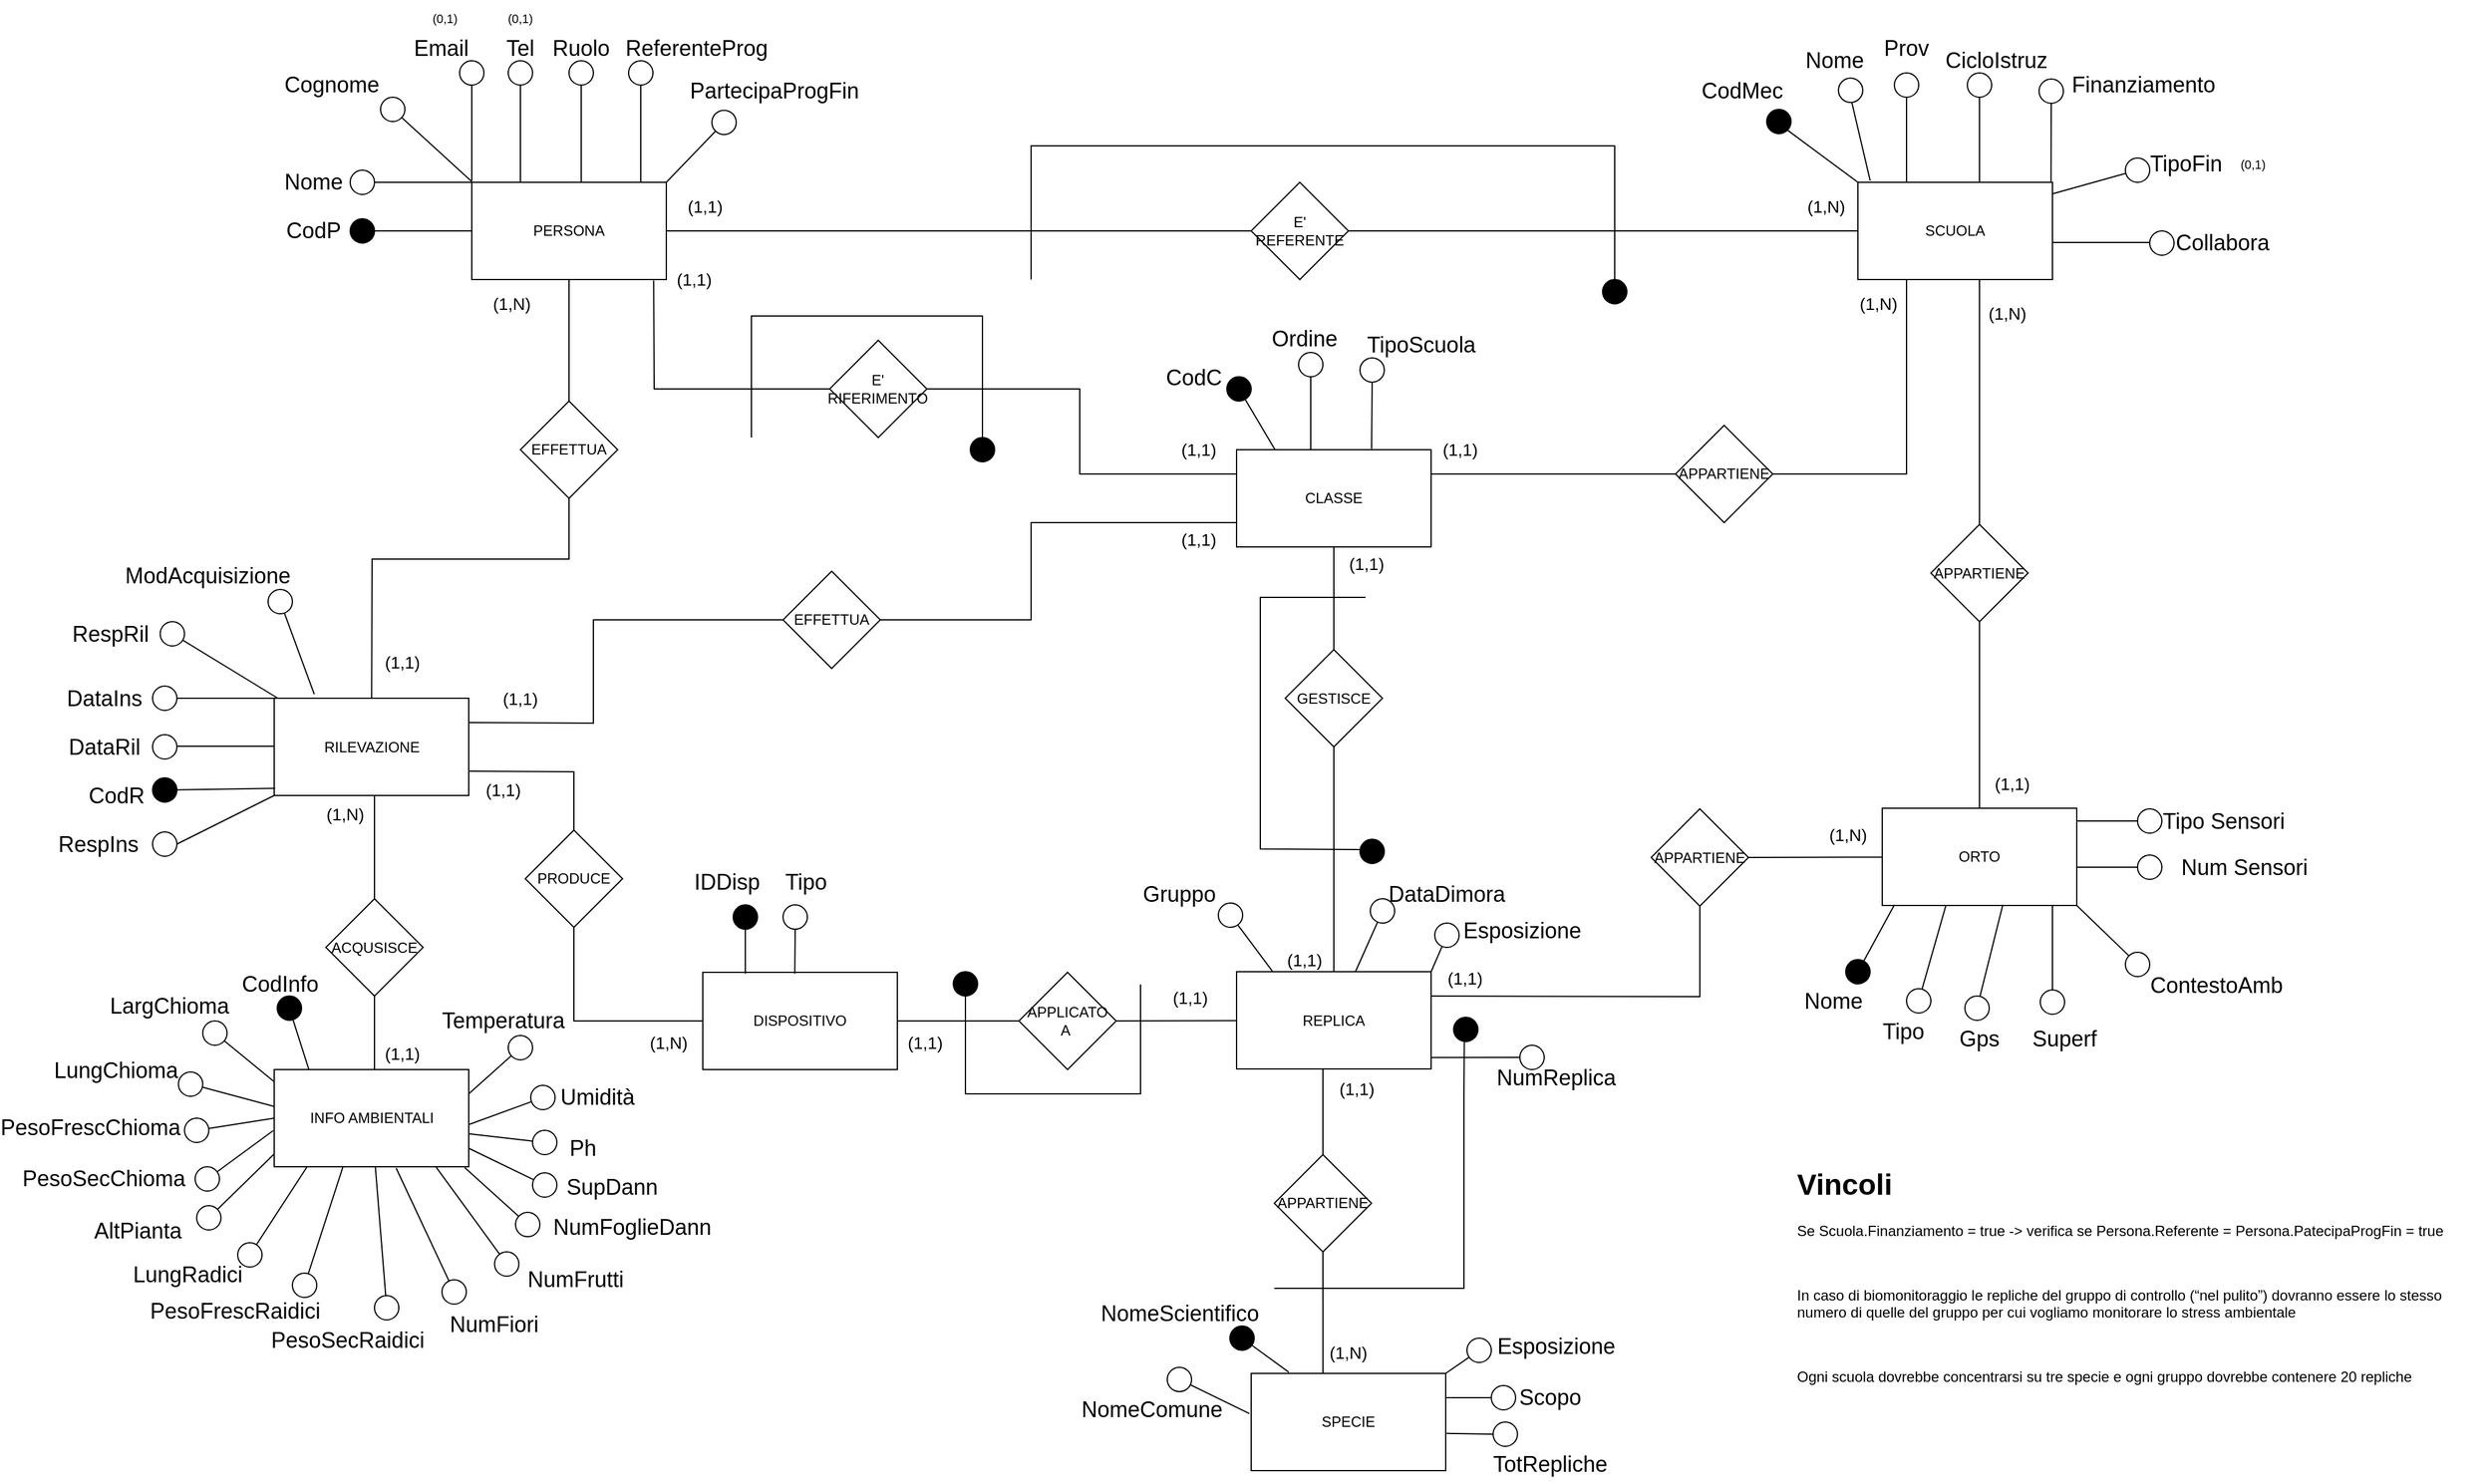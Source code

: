 <mxfile version="21.6.2" type="github">
  <diagram id="R2lEEEUBdFMjLlhIrx00" name="Page-1">
    <mxGraphModel dx="1434" dy="764" grid="1" gridSize="10" guides="1" tooltips="1" connect="1" arrows="1" fold="1" page="1" pageScale="1" pageWidth="1169" pageHeight="827" math="0" shadow="0" extFonts="Permanent Marker^https://fonts.googleapis.com/css?family=Permanent+Marker">
      <root>
        <mxCell id="0" />
        <mxCell id="1" parent="0" />
        <mxCell id="1GqtW3D0vnaD6hVMnLZm-1" value="SCUOLA" style="rounded=0;whiteSpace=wrap;html=1;" parent="1" vertex="1">
          <mxGeometry x="1640" y="280" width="160" height="80" as="geometry" />
        </mxCell>
        <mxCell id="1GqtW3D0vnaD6hVMnLZm-3" value="PERSONA" style="rounded=0;whiteSpace=wrap;html=1;" parent="1" vertex="1">
          <mxGeometry x="500" y="280" width="160" height="80" as="geometry" />
        </mxCell>
        <mxCell id="1GqtW3D0vnaD6hVMnLZm-5" value="E&#39; REFERENTE" style="rhombus;whiteSpace=wrap;html=1;" parent="1" vertex="1">
          <mxGeometry x="1141" y="280" width="80" height="80" as="geometry" />
        </mxCell>
        <mxCell id="1GqtW3D0vnaD6hVMnLZm-8" value="CLASSE" style="rounded=0;whiteSpace=wrap;html=1;" parent="1" vertex="1">
          <mxGeometry x="1129" y="500" width="160" height="80" as="geometry" />
        </mxCell>
        <mxCell id="1GqtW3D0vnaD6hVMnLZm-12" value="ORTO" style="rounded=0;whiteSpace=wrap;html=1;" parent="1" vertex="1">
          <mxGeometry x="1660" y="795" width="160" height="80" as="geometry" />
        </mxCell>
        <mxCell id="1GqtW3D0vnaD6hVMnLZm-16" value="" style="endArrow=none;html=1;rounded=0;exitX=0;exitY=0.5;exitDx=0;exitDy=0;entryX=1;entryY=0.5;entryDx=0;entryDy=0;" parent="1" source="1GqtW3D0vnaD6hVMnLZm-1" target="1GqtW3D0vnaD6hVMnLZm-5" edge="1">
          <mxGeometry width="50" height="50" relative="1" as="geometry">
            <mxPoint x="1400" y="400" as="sourcePoint" />
            <mxPoint x="1400" y="320" as="targetPoint" />
          </mxGeometry>
        </mxCell>
        <mxCell id="1GqtW3D0vnaD6hVMnLZm-17" value="" style="endArrow=none;html=1;rounded=0;exitX=0;exitY=0.5;exitDx=0;exitDy=0;entryX=1;entryY=0.5;entryDx=0;entryDy=0;" parent="1" source="1GqtW3D0vnaD6hVMnLZm-5" target="1GqtW3D0vnaD6hVMnLZm-3" edge="1">
          <mxGeometry width="50" height="50" relative="1" as="geometry">
            <mxPoint x="1210" y="390" as="sourcePoint" />
            <mxPoint x="1210" y="310" as="targetPoint" />
          </mxGeometry>
        </mxCell>
        <mxCell id="1GqtW3D0vnaD6hVMnLZm-21" value="REPLICA" style="rounded=0;whiteSpace=wrap;html=1;" parent="1" vertex="1">
          <mxGeometry x="1129" y="929.5" width="160" height="80" as="geometry" />
        </mxCell>
        <mxCell id="9_35HUgDkUIat2iefjqO-1" value="RILEVAZIONE" style="rounded=0;whiteSpace=wrap;html=1;" parent="1" vertex="1">
          <mxGeometry x="337.5" y="704.5" width="160" height="80" as="geometry" />
        </mxCell>
        <mxCell id="9_35HUgDkUIat2iefjqO-9" value="DISPOSITIVO" style="rounded=0;whiteSpace=wrap;html=1;" parent="1" vertex="1">
          <mxGeometry x="690" y="930" width="160" height="80" as="geometry" />
        </mxCell>
        <mxCell id="9_35HUgDkUIat2iefjqO-20" value="&lt;font style=&quot;font-size: 18px;&quot;&gt;CodP&lt;/font&gt;" style="text;html=1;strokeColor=none;fillColor=none;align=center;verticalAlign=middle;whiteSpace=wrap;rounded=0;" parent="1" vertex="1">
          <mxGeometry x="340" y="300" width="60" height="40" as="geometry" />
        </mxCell>
        <mxCell id="9_35HUgDkUIat2iefjqO-26" value="" style="endArrow=none;html=1;rounded=0;entryX=0;entryY=1;entryDx=0;entryDy=0;" parent="1" source="9_35HUgDkUIat2iefjqO-19" edge="1">
          <mxGeometry width="50" height="50" relative="1" as="geometry">
            <mxPoint x="420" y="320" as="sourcePoint" />
            <mxPoint x="500" y="320" as="targetPoint" />
          </mxGeometry>
        </mxCell>
        <mxCell id="9_35HUgDkUIat2iefjqO-27" value="" style="ellipse;whiteSpace=wrap;html=1;fillColor=#FFFFFF;direction=south;gradientColor=none;" parent="1" vertex="1">
          <mxGeometry x="400" y="270" width="20" height="20" as="geometry" />
        </mxCell>
        <mxCell id="9_35HUgDkUIat2iefjqO-28" value="" style="endArrow=none;html=1;rounded=0;exitX=0.5;exitY=0;exitDx=0;exitDy=0;" parent="1" source="9_35HUgDkUIat2iefjqO-27" edge="1">
          <mxGeometry width="50" height="50" relative="1" as="geometry">
            <mxPoint x="420" y="330" as="sourcePoint" />
            <mxPoint x="500" y="280" as="targetPoint" />
          </mxGeometry>
        </mxCell>
        <mxCell id="9_35HUgDkUIat2iefjqO-29" value="&lt;span style=&quot;font-size: 18px;&quot;&gt;Nome&lt;/span&gt;" style="text;html=1;strokeColor=none;fillColor=none;align=center;verticalAlign=middle;whiteSpace=wrap;rounded=0;" parent="1" vertex="1">
          <mxGeometry x="340" y="260" width="60" height="40" as="geometry" />
        </mxCell>
        <mxCell id="9_35HUgDkUIat2iefjqO-31" value="" style="endArrow=none;html=1;rounded=0;" parent="1" source="9_35HUgDkUIat2iefjqO-30" edge="1">
          <mxGeometry width="50" height="50" relative="1" as="geometry">
            <mxPoint x="420" y="200" as="sourcePoint" />
            <mxPoint x="500" y="279.41" as="targetPoint" />
          </mxGeometry>
        </mxCell>
        <mxCell id="9_35HUgDkUIat2iefjqO-32" value="&lt;span style=&quot;font-size: 18px;&quot;&gt;Cognome&lt;/span&gt;" style="text;html=1;strokeColor=none;fillColor=none;align=center;verticalAlign=middle;whiteSpace=wrap;rounded=0;" parent="1" vertex="1">
          <mxGeometry x="340" y="180" width="90" height="40" as="geometry" />
        </mxCell>
        <mxCell id="9_35HUgDkUIat2iefjqO-34" value="" style="ellipse;whiteSpace=wrap;html=1;fillColor=#FFFFFF;direction=south;gradientColor=none;" parent="1" vertex="1">
          <mxGeometry x="490" y="180" width="20" height="20" as="geometry" />
        </mxCell>
        <mxCell id="9_35HUgDkUIat2iefjqO-35" value="" style="endArrow=none;html=1;rounded=0;" parent="1" edge="1">
          <mxGeometry width="50" height="50" relative="1" as="geometry">
            <mxPoint x="500" y="200" as="sourcePoint" />
            <mxPoint x="500" y="278.82" as="targetPoint" />
          </mxGeometry>
        </mxCell>
        <mxCell id="9_35HUgDkUIat2iefjqO-36" value="&lt;span style=&quot;font-size: 18px;&quot;&gt;Email&lt;/span&gt;" style="text;html=1;strokeColor=none;fillColor=none;align=center;verticalAlign=middle;whiteSpace=wrap;rounded=0;" parent="1" vertex="1">
          <mxGeometry x="445" y="150" width="60" height="40" as="geometry" />
        </mxCell>
        <mxCell id="9_35HUgDkUIat2iefjqO-38" value="" style="endArrow=none;html=1;rounded=0;entryX=0.25;entryY=0;entryDx=0;entryDy=0;" parent="1" source="9_35HUgDkUIat2iefjqO-37" target="1GqtW3D0vnaD6hVMnLZm-3" edge="1">
          <mxGeometry width="50" height="50" relative="1" as="geometry">
            <mxPoint x="540" y="200" as="sourcePoint" />
            <mxPoint x="560" y="220.0" as="targetPoint" />
          </mxGeometry>
        </mxCell>
        <mxCell id="9_35HUgDkUIat2iefjqO-39" value="&lt;span style=&quot;font-size: 18px;&quot;&gt;Tel&lt;/span&gt;" style="text;html=1;strokeColor=none;fillColor=none;align=center;verticalAlign=middle;whiteSpace=wrap;rounded=0;" parent="1" vertex="1">
          <mxGeometry x="520" y="150" width="40" height="40" as="geometry" />
        </mxCell>
        <mxCell id="9_35HUgDkUIat2iefjqO-40" value="" style="ellipse;whiteSpace=wrap;html=1;fillColor=#FFFFFF;direction=south;gradientColor=none;" parent="1" vertex="1">
          <mxGeometry x="580" y="180" width="20" height="20" as="geometry" />
        </mxCell>
        <mxCell id="9_35HUgDkUIat2iefjqO-41" value="" style="endArrow=none;html=1;rounded=0;exitX=1;exitY=0.5;exitDx=0;exitDy=0;entryX=0;entryY=0;entryDx=0;entryDy=0;" parent="1" source="9_35HUgDkUIat2iefjqO-40" edge="1">
          <mxGeometry width="50" height="50" relative="1" as="geometry">
            <mxPoint x="580" y="220.0" as="sourcePoint" />
            <mxPoint x="590" y="280" as="targetPoint" />
          </mxGeometry>
        </mxCell>
        <mxCell id="9_35HUgDkUIat2iefjqO-42" value="&lt;span style=&quot;font-size: 18px;&quot;&gt;Ruolo&lt;/span&gt;" style="text;html=1;strokeColor=none;fillColor=none;align=center;verticalAlign=middle;whiteSpace=wrap;rounded=0;" parent="1" vertex="1">
          <mxGeometry x="560" y="150" width="60" height="40" as="geometry" />
        </mxCell>
        <mxCell id="9_35HUgDkUIat2iefjqO-46" value="" style="ellipse;whiteSpace=wrap;html=1;fillColor=#000000;direction=south;" parent="1" vertex="1">
          <mxGeometry x="1565" y="220" width="20" height="20" as="geometry" />
        </mxCell>
        <mxCell id="9_35HUgDkUIat2iefjqO-47" value="" style="endArrow=none;html=1;rounded=0;entryX=1;entryY=0;entryDx=0;entryDy=0;exitX=0;exitY=0;exitDx=0;exitDy=0;" parent="1" source="1GqtW3D0vnaD6hVMnLZm-1" target="9_35HUgDkUIat2iefjqO-46" edge="1">
          <mxGeometry width="50" height="50" relative="1" as="geometry">
            <mxPoint x="1580" y="280" as="sourcePoint" />
            <mxPoint x="1580" y="210" as="targetPoint" />
          </mxGeometry>
        </mxCell>
        <mxCell id="9_35HUgDkUIat2iefjqO-48" value="&lt;font style=&quot;font-size: 18px;&quot;&gt;CodMec&lt;/font&gt;" style="text;html=1;strokeColor=none;fillColor=none;align=center;verticalAlign=middle;whiteSpace=wrap;rounded=0;" parent="1" vertex="1">
          <mxGeometry x="1505" y="185" width="80" height="40" as="geometry" />
        </mxCell>
        <mxCell id="9_35HUgDkUIat2iefjqO-49" value="" style="endArrow=none;html=1;rounded=0;exitX=0.063;exitY=-0.017;exitDx=0;exitDy=0;exitPerimeter=0;" parent="1" source="1GqtW3D0vnaD6hVMnLZm-1" edge="1">
          <mxGeometry width="50" height="50" relative="1" as="geometry">
            <mxPoint x="1800" y="358.82" as="sourcePoint" />
            <mxPoint x="1634" y="210" as="targetPoint" />
          </mxGeometry>
        </mxCell>
        <mxCell id="9_35HUgDkUIat2iefjqO-50" value="" style="ellipse;whiteSpace=wrap;html=1;fillColor=#FFFFFF;direction=south;gradientColor=none;" parent="1" vertex="1">
          <mxGeometry x="1624" y="194.31" width="20" height="20" as="geometry" />
        </mxCell>
        <mxCell id="9_35HUgDkUIat2iefjqO-51" value="&lt;span style=&quot;font-size: 18px;&quot;&gt;Nome&lt;/span&gt;" style="text;html=1;strokeColor=none;fillColor=none;align=center;verticalAlign=middle;whiteSpace=wrap;rounded=0;" parent="1" vertex="1">
          <mxGeometry x="1591" y="160" width="60" height="40" as="geometry" />
        </mxCell>
        <mxCell id="9_35HUgDkUIat2iefjqO-52" value="" style="ellipse;whiteSpace=wrap;html=1;fillColor=#FFFFFF;direction=south;gradientColor=none;" parent="1" vertex="1">
          <mxGeometry x="1670" y="190" width="20" height="20" as="geometry" />
        </mxCell>
        <mxCell id="9_35HUgDkUIat2iefjqO-54" value="" style="endArrow=none;html=1;rounded=0;exitX=0.25;exitY=0;exitDx=0;exitDy=0;entryX=1;entryY=0.5;entryDx=0;entryDy=0;" parent="1" source="1GqtW3D0vnaD6hVMnLZm-1" target="9_35HUgDkUIat2iefjqO-52" edge="1">
          <mxGeometry width="50" height="50" relative="1" as="geometry">
            <mxPoint x="1940" y="355.82" as="sourcePoint" />
            <mxPoint x="1680" y="230" as="targetPoint" />
          </mxGeometry>
        </mxCell>
        <mxCell id="9_35HUgDkUIat2iefjqO-55" value="&lt;span style=&quot;font-size: 18px;&quot;&gt;Prov&lt;/span&gt;" style="text;html=1;strokeColor=none;fillColor=none;align=center;verticalAlign=middle;whiteSpace=wrap;rounded=0;" parent="1" vertex="1">
          <mxGeometry x="1655" y="150" width="50" height="40" as="geometry" />
        </mxCell>
        <mxCell id="9_35HUgDkUIat2iefjqO-57" value="" style="ellipse;whiteSpace=wrap;html=1;fillColor=#FFFFFF;direction=south;gradientColor=none;" parent="1" vertex="1">
          <mxGeometry x="1730" y="190" width="20" height="20" as="geometry" />
        </mxCell>
        <mxCell id="9_35HUgDkUIat2iefjqO-67" value="" style="endArrow=none;html=1;rounded=0;exitX=0.25;exitY=0;exitDx=0;exitDy=0;entryX=1;entryY=0.5;entryDx=0;entryDy=0;" parent="1" edge="1">
          <mxGeometry width="50" height="50" relative="1" as="geometry">
            <mxPoint x="1740" y="280" as="sourcePoint" />
            <mxPoint x="1740" y="210" as="targetPoint" />
          </mxGeometry>
        </mxCell>
        <mxCell id="9_35HUgDkUIat2iefjqO-68" value="&lt;span style=&quot;font-size: 18px;&quot;&gt;CicloIstruz&lt;/span&gt;" style="text;html=1;strokeColor=none;fillColor=none;align=center;verticalAlign=middle;whiteSpace=wrap;rounded=0;" parent="1" vertex="1">
          <mxGeometry x="1729" y="160" width="50" height="40" as="geometry" />
        </mxCell>
        <mxCell id="9_35HUgDkUIat2iefjqO-73" value="" style="ellipse;whiteSpace=wrap;html=1;fillColor=#FFFFFF;direction=south;gradientColor=none;" parent="1" vertex="1">
          <mxGeometry x="1789" y="195" width="20" height="20" as="geometry" />
        </mxCell>
        <mxCell id="9_35HUgDkUIat2iefjqO-74" value="" style="endArrow=none;html=1;rounded=0;exitX=0.25;exitY=0;exitDx=0;exitDy=0;" parent="1" target="9_35HUgDkUIat2iefjqO-73" edge="1">
          <mxGeometry width="50" height="50" relative="1" as="geometry">
            <mxPoint x="1798.82" y="280" as="sourcePoint" />
            <mxPoint x="1830" y="220" as="targetPoint" />
          </mxGeometry>
        </mxCell>
        <mxCell id="9_35HUgDkUIat2iefjqO-76" value="&lt;span style=&quot;font-size: 18px;&quot;&gt;Finanziamento&lt;/span&gt;" style="text;html=1;strokeColor=none;fillColor=none;align=center;verticalAlign=middle;whiteSpace=wrap;rounded=0;" parent="1" vertex="1">
          <mxGeometry x="1850" y="180" width="50" height="40" as="geometry" />
        </mxCell>
        <mxCell id="sEJmzOU2EiKCbzuNRIoM-1" value="" style="endArrow=none;html=1;rounded=0;entryX=0.25;entryY=0;entryDx=0;entryDy=0;" parent="1" target="9_35HUgDkUIat2iefjqO-37" edge="1">
          <mxGeometry width="50" height="50" relative="1" as="geometry">
            <mxPoint x="540" y="200" as="sourcePoint" />
            <mxPoint x="540" y="280" as="targetPoint" />
          </mxGeometry>
        </mxCell>
        <mxCell id="9_35HUgDkUIat2iefjqO-37" value="" style="ellipse;whiteSpace=wrap;html=1;fillColor=#FFFFFF;direction=south;gradientColor=none;" parent="1" vertex="1">
          <mxGeometry x="530" y="180" width="20" height="20" as="geometry" />
        </mxCell>
        <mxCell id="sEJmzOU2EiKCbzuNRIoM-5" value="" style="endArrow=none;html=1;rounded=0;entryX=0;entryY=1;entryDx=0;entryDy=0;" parent="1" target="9_35HUgDkUIat2iefjqO-19" edge="1">
          <mxGeometry width="50" height="50" relative="1" as="geometry">
            <mxPoint x="420" y="320" as="sourcePoint" />
            <mxPoint x="500" y="320" as="targetPoint" />
          </mxGeometry>
        </mxCell>
        <mxCell id="9_35HUgDkUIat2iefjqO-19" value="" style="ellipse;whiteSpace=wrap;html=1;fillColor=#000000;direction=south;" parent="1" vertex="1">
          <mxGeometry x="400" y="310" width="20" height="20" as="geometry" />
        </mxCell>
        <mxCell id="9_35HUgDkUIat2iefjqO-30" value="" style="ellipse;whiteSpace=wrap;html=1;fillColor=#FFFFFF;direction=south;gradientColor=none;" parent="1" vertex="1">
          <mxGeometry x="425" y="210" width="20" height="20" as="geometry" />
        </mxCell>
        <mxCell id="RJAvJlLTRPXdLiwuO2cF-4" value="&lt;font style=&quot;font-size: 18px;&quot;&gt;CodC&lt;/font&gt;" style="text;html=1;strokeColor=none;fillColor=none;align=center;verticalAlign=middle;whiteSpace=wrap;rounded=0;" parent="1" vertex="1">
          <mxGeometry x="1063.5" y="428.5" width="60" height="24" as="geometry" />
        </mxCell>
        <mxCell id="RJAvJlLTRPXdLiwuO2cF-8" value="" style="endArrow=none;html=1;rounded=0;" parent="1" edge="1">
          <mxGeometry width="50" height="50" relative="1" as="geometry">
            <mxPoint x="1190" y="500" as="sourcePoint" />
            <mxPoint x="1190" y="440" as="targetPoint" />
          </mxGeometry>
        </mxCell>
        <mxCell id="RJAvJlLTRPXdLiwuO2cF-9" value="&lt;font style=&quot;font-size: 18px;&quot;&gt;Ordine&lt;/font&gt;" style="text;html=1;strokeColor=none;fillColor=none;align=center;verticalAlign=middle;whiteSpace=wrap;rounded=0;" parent="1" vertex="1">
          <mxGeometry x="1155" y="394.44" width="60" height="30" as="geometry" />
        </mxCell>
        <mxCell id="RJAvJlLTRPXdLiwuO2cF-11" value="" style="endArrow=none;html=1;rounded=0;exitX=0.694;exitY=-0.01;exitDx=0;exitDy=0;exitPerimeter=0;" parent="1" source="1GqtW3D0vnaD6hVMnLZm-8" target="mI0G9RqRu6ml6arS59rm-14" edge="1">
          <mxGeometry width="50" height="50" relative="1" as="geometry">
            <mxPoint x="1216" y="499" as="sourcePoint" />
            <mxPoint x="1216" y="436" as="targetPoint" />
          </mxGeometry>
        </mxCell>
        <mxCell id="RJAvJlLTRPXdLiwuO2cF-13" value="&lt;font style=&quot;font-size: 18px;&quot;&gt;TipoScuola&lt;/font&gt;" style="text;html=1;strokeColor=none;fillColor=none;align=center;verticalAlign=middle;whiteSpace=wrap;rounded=0;" parent="1" vertex="1">
          <mxGeometry x="1250.5" y="399.44" width="60" height="30" as="geometry" />
        </mxCell>
        <mxCell id="RJAvJlLTRPXdLiwuO2cF-17" value="" style="endArrow=none;html=1;rounded=0;exitX=0.199;exitY=0.005;exitDx=0;exitDy=0;exitPerimeter=0;" parent="1" source="1GqtW3D0vnaD6hVMnLZm-8" target="RJAvJlLTRPXdLiwuO2cF-2" edge="1">
          <mxGeometry width="50" height="50" relative="1" as="geometry">
            <mxPoint x="1114" y="500.0" as="sourcePoint" />
            <mxPoint x="1042.56" y="457.44" as="targetPoint" />
          </mxGeometry>
        </mxCell>
        <mxCell id="RJAvJlLTRPXdLiwuO2cF-2" value="" style="ellipse;whiteSpace=wrap;html=1;aspect=fixed;fillColor=#000000;" parent="1" vertex="1">
          <mxGeometry x="1121" y="440" width="20" height="20" as="geometry" />
        </mxCell>
        <mxCell id="OYPGstpTxhAQt0Nlltqd-1" value="" style="endArrow=none;html=1;rounded=0;entryX=0.005;entryY=0.927;entryDx=0;entryDy=0;entryPerimeter=0;" parent="1" source="OYPGstpTxhAQt0Nlltqd-2" target="9_35HUgDkUIat2iefjqO-1" edge="1">
          <mxGeometry width="50" height="50" relative="1" as="geometry">
            <mxPoint x="257.5" y="784.5" as="sourcePoint" />
            <mxPoint x="337.5" y="784.5" as="targetPoint" />
          </mxGeometry>
        </mxCell>
        <mxCell id="OYPGstpTxhAQt0Nlltqd-2" value="" style="ellipse;whiteSpace=wrap;html=1;fillColor=#000000;direction=south;" parent="1" vertex="1">
          <mxGeometry x="237.5" y="770" width="20" height="20" as="geometry" />
        </mxCell>
        <mxCell id="OYPGstpTxhAQt0Nlltqd-3" value="&lt;font style=&quot;font-size: 18px;&quot;&gt;CodR&lt;/font&gt;" style="text;html=1;strokeColor=none;fillColor=none;align=center;verticalAlign=middle;whiteSpace=wrap;rounded=0;" parent="1" vertex="1">
          <mxGeometry x="177.5" y="764.5" width="60" height="40" as="geometry" />
        </mxCell>
        <mxCell id="OYPGstpTxhAQt0Nlltqd-8" value="" style="endArrow=none;html=1;rounded=0;exitX=0.5;exitY=0;exitDx=0;exitDy=0;" parent="1" edge="1">
          <mxGeometry width="50" height="50" relative="1" as="geometry">
            <mxPoint x="257.5" y="744" as="sourcePoint" />
            <mxPoint x="337.5" y="744" as="targetPoint" />
          </mxGeometry>
        </mxCell>
        <mxCell id="OYPGstpTxhAQt0Nlltqd-9" value="" style="ellipse;whiteSpace=wrap;html=1;fillColor=#FFFFFF;direction=south;gradientColor=none;" parent="1" vertex="1">
          <mxGeometry x="237.5" y="734.5" width="20" height="20" as="geometry" />
        </mxCell>
        <mxCell id="OYPGstpTxhAQt0Nlltqd-10" value="&lt;span style=&quot;font-size: 18px;&quot;&gt;DataRil&lt;/span&gt;" style="text;html=1;strokeColor=none;fillColor=none;align=center;verticalAlign=middle;whiteSpace=wrap;rounded=0;" parent="1" vertex="1">
          <mxGeometry x="157.5" y="724.5" width="80" height="40" as="geometry" />
        </mxCell>
        <mxCell id="OYPGstpTxhAQt0Nlltqd-11" value="" style="endArrow=none;html=1;rounded=0;exitX=0.5;exitY=0;exitDx=0;exitDy=0;" parent="1" edge="1">
          <mxGeometry width="50" height="50" relative="1" as="geometry">
            <mxPoint x="257.5" y="704.5" as="sourcePoint" />
            <mxPoint x="337.5" y="704.5" as="targetPoint" />
          </mxGeometry>
        </mxCell>
        <mxCell id="OYPGstpTxhAQt0Nlltqd-12" value="" style="ellipse;whiteSpace=wrap;html=1;fillColor=#FFFFFF;direction=south;gradientColor=none;" parent="1" vertex="1">
          <mxGeometry x="237.5" y="694.5" width="20" height="20" as="geometry" />
        </mxCell>
        <mxCell id="OYPGstpTxhAQt0Nlltqd-13" value="&lt;span style=&quot;font-size: 18px;&quot;&gt;DataIns&lt;/span&gt;" style="text;html=1;strokeColor=none;fillColor=none;align=center;verticalAlign=middle;whiteSpace=wrap;rounded=0;" parent="1" vertex="1">
          <mxGeometry x="157.5" y="684.5" width="80" height="40" as="geometry" />
        </mxCell>
        <mxCell id="OYPGstpTxhAQt0Nlltqd-14" value="" style="endArrow=none;html=1;rounded=0;" parent="1" source="OYPGstpTxhAQt0Nlltqd-15" edge="1">
          <mxGeometry width="50" height="50" relative="1" as="geometry">
            <mxPoint x="267.5" y="632.09" as="sourcePoint" />
            <mxPoint x="340.5" y="704.5" as="targetPoint" />
          </mxGeometry>
        </mxCell>
        <mxCell id="OYPGstpTxhAQt0Nlltqd-15" value="" style="ellipse;whiteSpace=wrap;html=1;fillColor=#FFFFFF;direction=south;gradientColor=none;" parent="1" vertex="1">
          <mxGeometry x="243.75" y="641.5" width="20" height="20" as="geometry" />
        </mxCell>
        <mxCell id="OYPGstpTxhAQt0Nlltqd-16" value="&lt;span style=&quot;font-size: 18px;&quot;&gt;RespRil&lt;/span&gt;" style="text;html=1;strokeColor=none;fillColor=none;align=center;verticalAlign=middle;whiteSpace=wrap;rounded=0;" parent="1" vertex="1">
          <mxGeometry x="157.5" y="631.5" width="90" height="40" as="geometry" />
        </mxCell>
        <mxCell id="OYPGstpTxhAQt0Nlltqd-17" value="" style="endArrow=none;html=1;rounded=0;" parent="1" edge="1">
          <mxGeometry width="50" height="50" relative="1" as="geometry">
            <mxPoint x="257.5" y="824.5" as="sourcePoint" />
            <mxPoint x="337.5" y="784.5" as="targetPoint" />
          </mxGeometry>
        </mxCell>
        <mxCell id="OYPGstpTxhAQt0Nlltqd-18" value="" style="ellipse;whiteSpace=wrap;html=1;fillColor=#FFFFFF;direction=south;gradientColor=none;" parent="1" vertex="1">
          <mxGeometry x="237.5" y="814.5" width="20" height="20" as="geometry" />
        </mxCell>
        <mxCell id="OYPGstpTxhAQt0Nlltqd-19" value="&lt;span style=&quot;font-size: 18px;&quot;&gt;RespIns&lt;/span&gt;" style="text;html=1;strokeColor=none;fillColor=none;align=center;verticalAlign=middle;whiteSpace=wrap;rounded=0;" parent="1" vertex="1">
          <mxGeometry x="147.5" y="804.5" width="90" height="40" as="geometry" />
        </mxCell>
        <mxCell id="OYPGstpTxhAQt0Nlltqd-26" value="" style="endArrow=none;html=1;rounded=0;exitX=0.5;exitY=1;exitDx=0;exitDy=0;entryX=1.001;entryY=0.883;entryDx=0;entryDy=0;entryPerimeter=0;" parent="1" source="mI0G9RqRu6ml6arS59rm-158" target="1GqtW3D0vnaD6hVMnLZm-21" edge="1">
          <mxGeometry width="50" height="50" relative="1" as="geometry">
            <mxPoint x="1330" y="1000" as="sourcePoint" />
            <mxPoint x="1290" y="1000" as="targetPoint" />
          </mxGeometry>
        </mxCell>
        <mxCell id="OYPGstpTxhAQt0Nlltqd-28" value="&lt;span style=&quot;font-size: 18px;&quot;&gt;NumReplica&lt;/span&gt;" style="text;html=1;strokeColor=none;fillColor=none;align=center;verticalAlign=middle;whiteSpace=wrap;rounded=0;" parent="1" vertex="1">
          <mxGeometry x="1362" y="1002" width="60" height="30" as="geometry" />
        </mxCell>
        <mxCell id="OYPGstpTxhAQt0Nlltqd-29" value="" style="endArrow=none;html=1;rounded=0;entryX=0.188;entryY=0.006;entryDx=0;entryDy=0;entryPerimeter=0;" parent="1" source="OYPGstpTxhAQt0Nlltqd-31" target="1GqtW3D0vnaD6hVMnLZm-21" edge="1">
          <mxGeometry width="50" height="50" relative="1" as="geometry">
            <mxPoint x="1135.66" y="863" as="sourcePoint" />
            <mxPoint x="1135.66" y="903" as="targetPoint" />
          </mxGeometry>
        </mxCell>
        <mxCell id="OYPGstpTxhAQt0Nlltqd-30" value="&lt;span style=&quot;font-size: 18px;&quot;&gt;Gruppo&lt;/span&gt;" style="text;html=1;strokeColor=none;fillColor=none;align=center;verticalAlign=middle;whiteSpace=wrap;rounded=0;" parent="1" vertex="1">
          <mxGeometry x="1057" y="850.5" width="50" height="30" as="geometry" />
        </mxCell>
        <mxCell id="OYPGstpTxhAQt0Nlltqd-31" value="" style="ellipse;whiteSpace=wrap;html=1;fillColor=#FFFFFF;direction=south;gradientColor=none;" parent="1" vertex="1">
          <mxGeometry x="1114" y="873" width="20" height="20" as="geometry" />
        </mxCell>
        <mxCell id="OYPGstpTxhAQt0Nlltqd-36" value="" style="endArrow=none;html=1;rounded=0;" parent="1" source="OYPGstpTxhAQt0Nlltqd-37" target="1GqtW3D0vnaD6hVMnLZm-21" edge="1">
          <mxGeometry width="50" height="50" relative="1" as="geometry">
            <mxPoint x="1271" y="860" as="sourcePoint" />
            <mxPoint x="1260.2" y="905.36" as="targetPoint" />
          </mxGeometry>
        </mxCell>
        <mxCell id="OYPGstpTxhAQt0Nlltqd-37" value="" style="ellipse;whiteSpace=wrap;html=1;fillColor=#FFFFFF;direction=south;gradientColor=none;" parent="1" vertex="1">
          <mxGeometry x="1239" y="869.5" width="20" height="20" as="geometry" />
        </mxCell>
        <mxCell id="OYPGstpTxhAQt0Nlltqd-38" value="&lt;span style=&quot;font-size: 18px;&quot;&gt;DataDimora&lt;/span&gt;" style="text;html=1;strokeColor=none;fillColor=none;align=center;verticalAlign=middle;whiteSpace=wrap;rounded=0;" parent="1" vertex="1">
          <mxGeometry x="1282" y="850.5" width="40" height="30" as="geometry" />
        </mxCell>
        <mxCell id="OYPGstpTxhAQt0Nlltqd-73" value="&lt;span style=&quot;font-size: 18px;&quot;&gt;Nome&lt;/span&gt;" style="text;html=1;strokeColor=none;fillColor=none;align=center;verticalAlign=middle;whiteSpace=wrap;rounded=0;" parent="1" vertex="1">
          <mxGeometry x="1590" y="933.5" width="60" height="40" as="geometry" />
        </mxCell>
        <mxCell id="OYPGstpTxhAQt0Nlltqd-77" value="" style="endArrow=none;html=1;rounded=0;entryX=0.5;entryY=1;entryDx=0;entryDy=0;" parent="1" source="OYPGstpTxhAQt0Nlltqd-78" edge="1">
          <mxGeometry width="50" height="50" relative="1" as="geometry">
            <mxPoint x="1732.5" y="934.5" as="sourcePoint" />
            <mxPoint x="1712.5" y="874.5" as="targetPoint" />
          </mxGeometry>
        </mxCell>
        <mxCell id="OYPGstpTxhAQt0Nlltqd-78" value="" style="ellipse;whiteSpace=wrap;html=1;fillColor=#FFFFFF;direction=south;gradientColor=none;" parent="1" vertex="1">
          <mxGeometry x="1680" y="943.5" width="20" height="20" as="geometry" />
        </mxCell>
        <mxCell id="OYPGstpTxhAQt0Nlltqd-81" value="&lt;span style=&quot;font-size: 18px;&quot;&gt;Tipo&lt;/span&gt;" style="text;html=1;strokeColor=none;fillColor=none;align=center;verticalAlign=middle;whiteSpace=wrap;rounded=0;" parent="1" vertex="1">
          <mxGeometry x="1655" y="958.5" width="45" height="40" as="geometry" />
        </mxCell>
        <mxCell id="OYPGstpTxhAQt0Nlltqd-82" value="" style="endArrow=none;html=1;rounded=0;entryX=0.5;entryY=1;entryDx=0;entryDy=0;" parent="1" source="OYPGstpTxhAQt0Nlltqd-87" edge="1">
          <mxGeometry width="50" height="50" relative="1" as="geometry">
            <mxPoint x="1759.17" y="944.5" as="sourcePoint" />
            <mxPoint x="1759.17" y="874.5" as="targetPoint" />
          </mxGeometry>
        </mxCell>
        <mxCell id="OYPGstpTxhAQt0Nlltqd-84" value="&lt;span style=&quot;font-size: 18px;&quot;&gt;Gps&lt;/span&gt;" style="text;html=1;strokeColor=none;fillColor=none;align=center;verticalAlign=middle;whiteSpace=wrap;rounded=0;" parent="1" vertex="1">
          <mxGeometry x="1720" y="967.5" width="40" height="34" as="geometry" />
        </mxCell>
        <mxCell id="OYPGstpTxhAQt0Nlltqd-85" value="" style="endArrow=none;html=1;rounded=0;exitX=0;exitY=0.5;exitDx=0;exitDy=0;" parent="1" source="OYPGstpTxhAQt0Nlltqd-86" edge="1">
          <mxGeometry width="50" height="50" relative="1" as="geometry">
            <mxPoint x="1810" y="944.5" as="sourcePoint" />
            <mxPoint x="1800" y="874.5" as="targetPoint" />
          </mxGeometry>
        </mxCell>
        <mxCell id="OYPGstpTxhAQt0Nlltqd-87" value="" style="ellipse;whiteSpace=wrap;html=1;fillColor=#FFFFFF;direction=south;gradientColor=none;" parent="1" vertex="1">
          <mxGeometry x="1728" y="949.5" width="20" height="20" as="geometry" />
        </mxCell>
        <mxCell id="OYPGstpTxhAQt0Nlltqd-88" value="&lt;span style=&quot;font-size: 18px;&quot;&gt;Superf&lt;/span&gt;" style="text;html=1;strokeColor=none;fillColor=none;align=center;verticalAlign=middle;whiteSpace=wrap;rounded=0;" parent="1" vertex="1">
          <mxGeometry x="1790" y="964.5" width="40" height="40" as="geometry" />
        </mxCell>
        <mxCell id="OYPGstpTxhAQt0Nlltqd-89" value="" style="endArrow=none;html=1;rounded=0;exitX=0;exitY=1;exitDx=0;exitDy=0;entryX=1;entryY=1;entryDx=0;entryDy=0;" parent="1" source="OYPGstpTxhAQt0Nlltqd-90" target="1GqtW3D0vnaD6hVMnLZm-12" edge="1">
          <mxGeometry width="50" height="50" relative="1" as="geometry">
            <mxPoint x="1960" y="948" as="sourcePoint" />
            <mxPoint x="1880" y="878" as="targetPoint" />
          </mxGeometry>
        </mxCell>
        <mxCell id="OYPGstpTxhAQt0Nlltqd-90" value="" style="ellipse;whiteSpace=wrap;html=1;fillColor=#FFFFFF;direction=south;gradientColor=none;" parent="1" vertex="1">
          <mxGeometry x="1860" y="913.5" width="20" height="20" as="geometry" />
        </mxCell>
        <mxCell id="OYPGstpTxhAQt0Nlltqd-91" value="&lt;span style=&quot;font-size: 18px;&quot;&gt;ContestoAmb&lt;/span&gt;" style="text;html=1;strokeColor=none;fillColor=none;align=center;verticalAlign=middle;whiteSpace=wrap;rounded=0;" parent="1" vertex="1">
          <mxGeometry x="1910" y="920.5" width="50" height="40" as="geometry" />
        </mxCell>
        <mxCell id="OYPGstpTxhAQt0Nlltqd-96" value="" style="endArrow=none;html=1;rounded=0;exitX=1;exitY=1;exitDx=0;exitDy=0;" parent="1" edge="1">
          <mxGeometry width="50" height="50" relative="1" as="geometry">
            <mxPoint x="1800" y="329.49" as="sourcePoint" />
            <mxPoint x="1880" y="329.49" as="targetPoint" />
            <Array as="points">
              <mxPoint x="1840" y="329.49" />
            </Array>
          </mxGeometry>
        </mxCell>
        <mxCell id="OYPGstpTxhAQt0Nlltqd-95" value="" style="ellipse;whiteSpace=wrap;html=1;fillColor=#FFFFFF;direction=south;gradientColor=none;" parent="1" vertex="1">
          <mxGeometry x="1880" y="320" width="20" height="20" as="geometry" />
        </mxCell>
        <mxCell id="OYPGstpTxhAQt0Nlltqd-97" value="&lt;span style=&quot;font-size: 18px;&quot;&gt;Collabora&lt;/span&gt;" style="text;html=1;strokeColor=none;fillColor=none;align=center;verticalAlign=middle;whiteSpace=wrap;rounded=0;" parent="1" vertex="1">
          <mxGeometry x="1900" y="310" width="80" height="40" as="geometry" />
        </mxCell>
        <mxCell id="OYPGstpTxhAQt0Nlltqd-101" value="" style="endArrow=none;html=1;rounded=0;entryX=0.995;entryY=0.66;entryDx=0;entryDy=0;entryPerimeter=0;" parent="1" source="OYPGstpTxhAQt0Nlltqd-102" target="PH95ImstwBu5i2bBudpi-6" edge="1">
          <mxGeometry width="50" height="50" relative="1" as="geometry">
            <mxPoint x="501.25" y="1125" as="sourcePoint" />
            <mxPoint x="487.515" y="1061.268" as="targetPoint" />
          </mxGeometry>
        </mxCell>
        <mxCell id="OYPGstpTxhAQt0Nlltqd-102" value="" style="ellipse;whiteSpace=wrap;html=1;fillColor=#FFFFFF;direction=south;gradientColor=none;" parent="1" vertex="1">
          <mxGeometry x="550" y="1060" width="20" height="20" as="geometry" />
        </mxCell>
        <mxCell id="OYPGstpTxhAQt0Nlltqd-103" value="&lt;span style=&quot;font-size: 18px;&quot;&gt;Ph&lt;/span&gt;" style="text;html=1;strokeColor=none;fillColor=none;align=center;verticalAlign=middle;whiteSpace=wrap;rounded=0;" parent="1" vertex="1">
          <mxGeometry x="568.5" y="1062.5" width="45" height="25" as="geometry" />
        </mxCell>
        <mxCell id="OYPGstpTxhAQt0Nlltqd-104" value="" style="endArrow=none;html=1;rounded=0;entryX=0.988;entryY=0.575;entryDx=0;entryDy=0;entryPerimeter=0;" parent="1" source="OYPGstpTxhAQt0Nlltqd-105" target="PH95ImstwBu5i2bBudpi-6" edge="1">
          <mxGeometry width="50" height="50" relative="1" as="geometry">
            <mxPoint x="515.83" y="1110" as="sourcePoint" />
            <mxPoint x="501.625" y="1054.94" as="targetPoint" />
          </mxGeometry>
        </mxCell>
        <mxCell id="OYPGstpTxhAQt0Nlltqd-105" value="" style="ellipse;whiteSpace=wrap;html=1;fillColor=#FFFFFF;direction=south;gradientColor=none;" parent="1" vertex="1">
          <mxGeometry x="548.5" y="1023" width="20" height="20" as="geometry" />
        </mxCell>
        <mxCell id="OYPGstpTxhAQt0Nlltqd-106" value="&lt;span style=&quot;font-size: 18px;&quot;&gt;Umidità&lt;/span&gt;" style="text;html=1;strokeColor=none;fillColor=none;align=center;verticalAlign=middle;whiteSpace=wrap;rounded=0;" parent="1" vertex="1">
          <mxGeometry x="576.25" y="1013" width="55" height="40" as="geometry" />
        </mxCell>
        <mxCell id="OYPGstpTxhAQt0Nlltqd-107" value="" style="endArrow=none;html=1;rounded=0;entryX=1;entryY=0.25;entryDx=0;entryDy=0;" parent="1" source="OYPGstpTxhAQt0Nlltqd-108" target="PH95ImstwBu5i2bBudpi-6" edge="1">
          <mxGeometry width="50" height="50" relative="1" as="geometry">
            <mxPoint x="577.92" y="1050" as="sourcePoint" />
            <mxPoint x="504" y="1027" as="targetPoint" />
          </mxGeometry>
        </mxCell>
        <mxCell id="OYPGstpTxhAQt0Nlltqd-108" value="" style="ellipse;whiteSpace=wrap;html=1;fillColor=#FFFFFF;direction=south;gradientColor=none;" parent="1" vertex="1">
          <mxGeometry x="530" y="982" width="20" height="20" as="geometry" />
        </mxCell>
        <mxCell id="OYPGstpTxhAQt0Nlltqd-109" value="&lt;span style=&quot;font-size: 18px;&quot;&gt;Temperatura&lt;/span&gt;" style="text;html=1;strokeColor=none;fillColor=none;align=center;verticalAlign=middle;whiteSpace=wrap;rounded=0;" parent="1" vertex="1">
          <mxGeometry x="475.5" y="949.5" width="100" height="40" as="geometry" />
        </mxCell>
        <mxCell id="OYPGstpTxhAQt0Nlltqd-86" value="" style="ellipse;whiteSpace=wrap;html=1;fillColor=#FFFFFF;direction=south;gradientColor=none;" parent="1" vertex="1">
          <mxGeometry x="1790" y="944.5" width="20" height="20" as="geometry" />
        </mxCell>
        <mxCell id="-W9HBCJ5S_jVVeni4LiE-15" value="" style="ellipse;whiteSpace=wrap;html=1;fillColor=#FFFFFF;direction=south;gradientColor=none;" parent="1" vertex="1">
          <mxGeometry x="1870" y="833.5" width="20" height="20" as="geometry" />
        </mxCell>
        <mxCell id="-W9HBCJ5S_jVVeni4LiE-16" value="&lt;span style=&quot;font-size: 18px;&quot;&gt;Num Sensori&lt;/span&gt;" style="text;html=1;strokeColor=none;fillColor=none;align=center;verticalAlign=middle;whiteSpace=wrap;rounded=0;" parent="1" vertex="1">
          <mxGeometry x="1900" y="828.5" width="116" height="30" as="geometry" />
        </mxCell>
        <mxCell id="-W9HBCJ5S_jVVeni4LiE-17" value="" style="endArrow=none;html=1;rounded=0;exitX=1;exitY=1;exitDx=0;exitDy=0;" parent="1" edge="1">
          <mxGeometry width="50" height="50" relative="1" as="geometry">
            <mxPoint x="1820" y="843.5" as="sourcePoint" />
            <mxPoint x="1870" y="843.5" as="targetPoint" />
          </mxGeometry>
        </mxCell>
        <mxCell id="-W9HBCJ5S_jVVeni4LiE-18" value="" style="endArrow=none;html=1;rounded=0;exitX=1;exitY=0.5;exitDx=0;exitDy=0;" parent="1" target="-W9HBCJ5S_jVVeni4LiE-12" edge="1">
          <mxGeometry width="50" height="50" relative="1" as="geometry">
            <mxPoint x="1670" y="874.5" as="sourcePoint" />
            <mxPoint x="1670.83" y="944.5" as="targetPoint" />
          </mxGeometry>
        </mxCell>
        <mxCell id="-W9HBCJ5S_jVVeni4LiE-12" value="" style="ellipse;whiteSpace=wrap;html=1;fillColor=#000000;direction=south;gradientColor=none;" parent="1" vertex="1">
          <mxGeometry x="1630" y="919.5" width="20" height="20" as="geometry" />
        </mxCell>
        <mxCell id="xbkp54h4-bro_WAhH61t-3" value="" style="endArrow=none;html=1;rounded=0;exitX=1;exitY=1;exitDx=0;exitDy=0;" parent="1" target="xbkp54h4-bro_WAhH61t-4" edge="1">
          <mxGeometry width="50" height="50" relative="1" as="geometry">
            <mxPoint x="1800" y="289.49" as="sourcePoint" />
            <mxPoint x="1880" y="289.49" as="targetPoint" />
            <Array as="points" />
          </mxGeometry>
        </mxCell>
        <mxCell id="xbkp54h4-bro_WAhH61t-4" value="" style="ellipse;whiteSpace=wrap;html=1;fillColor=#FFFFFF;direction=south;gradientColor=none;" parent="1" vertex="1">
          <mxGeometry x="1860" y="260" width="20" height="20" as="geometry" />
        </mxCell>
        <mxCell id="xbkp54h4-bro_WAhH61t-5" value="&lt;span style=&quot;font-size: 18px;&quot;&gt;TipoFin&lt;/span&gt;" style="text;html=1;strokeColor=none;fillColor=none;align=center;verticalAlign=middle;whiteSpace=wrap;rounded=0;" parent="1" vertex="1">
          <mxGeometry x="1870" y="245" width="80" height="40" as="geometry" />
        </mxCell>
        <mxCell id="xbkp54h4-bro_WAhH61t-9" value="" style="endArrow=none;html=1;rounded=0;entryX=0.003;entryY=0.381;entryDx=0;entryDy=0;entryPerimeter=0;" parent="1" source="xbkp54h4-bro_WAhH61t-10" target="PH95ImstwBu5i2bBudpi-6" edge="1">
          <mxGeometry width="50" height="50" relative="1" as="geometry">
            <mxPoint x="331.75" y="1102" as="sourcePoint" />
            <mxPoint x="323.98" y="1047.32" as="targetPoint" />
          </mxGeometry>
        </mxCell>
        <mxCell id="xbkp54h4-bro_WAhH61t-10" value="" style="ellipse;whiteSpace=wrap;html=1;fillColor=#FFFFFF;direction=south;gradientColor=none;" parent="1" vertex="1">
          <mxGeometry x="258.75" y="1012" width="20" height="20" as="geometry" />
        </mxCell>
        <mxCell id="xbkp54h4-bro_WAhH61t-33" value="" style="endArrow=none;html=1;rounded=0;entryX=0;entryY=0.125;entryDx=0;entryDy=0;entryPerimeter=0;" parent="1" source="xbkp54h4-bro_WAhH61t-34" target="PH95ImstwBu5i2bBudpi-6" edge="1">
          <mxGeometry width="50" height="50" relative="1" as="geometry">
            <mxPoint x="291.75" y="1059" as="sourcePoint" />
            <mxPoint x="331.195" y="1026.68" as="targetPoint" />
          </mxGeometry>
        </mxCell>
        <mxCell id="xbkp54h4-bro_WAhH61t-34" value="" style="ellipse;whiteSpace=wrap;html=1;fillColor=#FFFFFF;direction=south;gradientColor=none;" parent="1" vertex="1">
          <mxGeometry x="278.75" y="970" width="20" height="20" as="geometry" />
        </mxCell>
        <mxCell id="xbkp54h4-bro_WAhH61t-35" value="&lt;span style=&quot;font-size: 18px;&quot;&gt;LargChioma&lt;/span&gt;" style="text;html=1;strokeColor=none;fillColor=none;align=center;verticalAlign=middle;whiteSpace=wrap;rounded=0;" parent="1" vertex="1">
          <mxGeometry x="228.75" y="945" width="45" height="25" as="geometry" />
        </mxCell>
        <mxCell id="xbkp54h4-bro_WAhH61t-36" value="&lt;span style=&quot;font-size: 18px;&quot;&gt;LungChioma&lt;/span&gt;" style="text;html=1;strokeColor=none;fillColor=none;align=center;verticalAlign=middle;whiteSpace=wrap;rounded=0;" parent="1" vertex="1">
          <mxGeometry x="185" y="998" width="45" height="25" as="geometry" />
        </mxCell>
        <mxCell id="xbkp54h4-bro_WAhH61t-38" value="" style="endArrow=none;html=1;rounded=0;entryX=0;entryY=0.5;entryDx=0;entryDy=0;" parent="1" source="xbkp54h4-bro_WAhH61t-39" target="PH95ImstwBu5i2bBudpi-6" edge="1">
          <mxGeometry width="50" height="50" relative="1" as="geometry">
            <mxPoint x="351.75" y="1131.48" as="sourcePoint" />
            <mxPoint x="340.945" y="1058.36" as="targetPoint" />
          </mxGeometry>
        </mxCell>
        <mxCell id="xbkp54h4-bro_WAhH61t-39" value="" style="ellipse;whiteSpace=wrap;html=1;fillColor=#FFFFFF;direction=south;gradientColor=none;" parent="1" vertex="1">
          <mxGeometry x="263.75" y="1050" width="20" height="20" as="geometry" />
        </mxCell>
        <mxCell id="xbkp54h4-bro_WAhH61t-40" value="" style="endArrow=none;html=1;rounded=0;entryX=-0.005;entryY=0.628;entryDx=0;entryDy=0;entryPerimeter=0;" parent="1" source="xbkp54h4-bro_WAhH61t-41" target="PH95ImstwBu5i2bBudpi-6" edge="1">
          <mxGeometry width="50" height="50" relative="1" as="geometry">
            <mxPoint x="376.75" y="1139.32" as="sourcePoint" />
            <mxPoint x="357.91" y="1062.92" as="targetPoint" />
          </mxGeometry>
        </mxCell>
        <mxCell id="xbkp54h4-bro_WAhH61t-41" value="" style="ellipse;whiteSpace=wrap;html=1;fillColor=#FFFFFF;direction=south;gradientColor=none;" parent="1" vertex="1">
          <mxGeometry x="272.5" y="1090" width="20" height="20" as="geometry" />
        </mxCell>
        <mxCell id="xbkp54h4-bro_WAhH61t-42" value="" style="endArrow=none;html=1;rounded=0;entryX=0.003;entryY=0.863;entryDx=0;entryDy=0;entryPerimeter=0;" parent="1" source="xbkp54h4-bro_WAhH61t-43" target="PH95ImstwBu5i2bBudpi-6" edge="1">
          <mxGeometry width="50" height="50" relative="1" as="geometry">
            <mxPoint x="406.75" y="1149" as="sourcePoint" />
            <mxPoint x="375.85" y="1067.66" as="targetPoint" />
          </mxGeometry>
        </mxCell>
        <mxCell id="xbkp54h4-bro_WAhH61t-43" value="" style="ellipse;whiteSpace=wrap;html=1;fillColor=#FFFFFF;direction=south;gradientColor=none;" parent="1" vertex="1">
          <mxGeometry x="273.75" y="1122" width="20" height="20" as="geometry" />
        </mxCell>
        <mxCell id="xbkp54h4-bro_WAhH61t-44" value="&lt;span style=&quot;font-size: 18px;&quot;&gt;PesoFrescChioma&lt;/span&gt;" style="text;html=1;strokeColor=none;fillColor=none;align=center;verticalAlign=middle;whiteSpace=wrap;rounded=0;" parent="1" vertex="1">
          <mxGeometry x="163.75" y="1045" width="45" height="25" as="geometry" />
        </mxCell>
        <mxCell id="xbkp54h4-bro_WAhH61t-45" value="&lt;span style=&quot;font-size: 18px;&quot;&gt;PesoSecChioma&lt;/span&gt;" style="text;html=1;strokeColor=none;fillColor=none;align=center;verticalAlign=middle;whiteSpace=wrap;rounded=0;" parent="1" vertex="1">
          <mxGeometry x="175" y="1087.5" width="45" height="25" as="geometry" />
        </mxCell>
        <mxCell id="xbkp54h4-bro_WAhH61t-47" value="" style="endArrow=none;html=1;rounded=0;entryX=0.168;entryY=1.003;entryDx=0;entryDy=0;entryPerimeter=0;" parent="1" source="xbkp54h4-bro_WAhH61t-48" target="PH95ImstwBu5i2bBudpi-6" edge="1">
          <mxGeometry width="50" height="50" relative="1" as="geometry">
            <mxPoint x="431.75" y="1150" as="sourcePoint" />
            <mxPoint x="394.57" y="1070.06" as="targetPoint" />
          </mxGeometry>
        </mxCell>
        <mxCell id="xbkp54h4-bro_WAhH61t-48" value="" style="ellipse;whiteSpace=wrap;html=1;fillColor=#FFFFFF;direction=south;gradientColor=none;" parent="1" vertex="1">
          <mxGeometry x="307.5" y="1152.5" width="20" height="20" as="geometry" />
        </mxCell>
        <mxCell id="xbkp54h4-bro_WAhH61t-51" value="" style="endArrow=none;html=1;rounded=0;entryX=0.353;entryY=1.003;entryDx=0;entryDy=0;entryPerimeter=0;" parent="1" source="xbkp54h4-bro_WAhH61t-52" target="PH95ImstwBu5i2bBudpi-6" edge="1">
          <mxGeometry width="50" height="50" relative="1" as="geometry">
            <mxPoint x="461.75" y="1150" as="sourcePoint" />
            <mxPoint x="409.975" y="1070.84" as="targetPoint" />
          </mxGeometry>
        </mxCell>
        <mxCell id="xbkp54h4-bro_WAhH61t-52" value="" style="ellipse;whiteSpace=wrap;html=1;fillColor=#FFFFFF;direction=south;gradientColor=none;" parent="1" vertex="1">
          <mxGeometry x="352.5" y="1177.5" width="20" height="20" as="geometry" />
        </mxCell>
        <mxCell id="xbkp54h4-bro_WAhH61t-53" value="" style="endArrow=none;html=1;rounded=0;" parent="1" source="PH95ImstwBu5i2bBudpi-6" edge="1">
          <mxGeometry width="50" height="50" relative="1" as="geometry">
            <mxPoint x="501.75" y="1166.5" as="sourcePoint" />
            <mxPoint x="423.75" y="1070" as="targetPoint" />
          </mxGeometry>
        </mxCell>
        <mxCell id="xbkp54h4-bro_WAhH61t-54" value="" style="ellipse;whiteSpace=wrap;html=1;fillColor=#FFFFFF;direction=south;gradientColor=none;" parent="1" vertex="1">
          <mxGeometry x="420" y="1196" width="20" height="20" as="geometry" />
        </mxCell>
        <mxCell id="xbkp54h4-bro_WAhH61t-55" value="" style="endArrow=none;html=1;rounded=0;entryX=0.627;entryY=1.014;entryDx=0;entryDy=0;entryPerimeter=0;" parent="1" source="PH95ImstwBu5i2bBudpi-6" edge="1">
          <mxGeometry width="50" height="50" relative="1" as="geometry">
            <mxPoint x="530.75" y="1159" as="sourcePoint" />
            <mxPoint x="443.515" y="1070.84" as="targetPoint" />
          </mxGeometry>
        </mxCell>
        <mxCell id="xbkp54h4-bro_WAhH61t-56" value="" style="ellipse;whiteSpace=wrap;html=1;fillColor=#FFFFFF;direction=south;gradientColor=none;" parent="1" vertex="1">
          <mxGeometry x="475.5" y="1183" width="20" height="20" as="geometry" />
        </mxCell>
        <mxCell id="xbkp54h4-bro_WAhH61t-57" value="" style="endArrow=none;html=1;rounded=0;entryX=0.833;entryY=1.005;entryDx=0;entryDy=0;entryPerimeter=0;" parent="1" source="xbkp54h4-bro_WAhH61t-58" target="PH95ImstwBu5i2bBudpi-6" edge="1">
          <mxGeometry width="50" height="50" relative="1" as="geometry">
            <mxPoint x="568.25" y="1134" as="sourcePoint" />
            <mxPoint x="456.97" y="1069.04" as="targetPoint" />
          </mxGeometry>
        </mxCell>
        <mxCell id="xbkp54h4-bro_WAhH61t-58" value="" style="ellipse;whiteSpace=wrap;html=1;fillColor=#FFFFFF;direction=south;gradientColor=none;" parent="1" vertex="1">
          <mxGeometry x="518.75" y="1160" width="20" height="20" as="geometry" />
        </mxCell>
        <mxCell id="xbkp54h4-bro_WAhH61t-59" value="" style="endArrow=none;html=1;rounded=0;entryX=0.98;entryY=1.01;entryDx=0;entryDy=0;entryPerimeter=0;" parent="1" source="xbkp54h4-bro_WAhH61t-60" target="PH95ImstwBu5i2bBudpi-6" edge="1">
          <mxGeometry width="50" height="50" relative="1" as="geometry">
            <mxPoint x="621.25" y="1080" as="sourcePoint" />
            <mxPoint x="471.595" y="1068.5" as="targetPoint" />
          </mxGeometry>
        </mxCell>
        <mxCell id="xbkp54h4-bro_WAhH61t-60" value="" style="ellipse;whiteSpace=wrap;html=1;fillColor=#FFFFFF;direction=south;gradientColor=none;" parent="1" vertex="1">
          <mxGeometry x="536" y="1127.5" width="20" height="20" as="geometry" />
        </mxCell>
        <mxCell id="xbkp54h4-bro_WAhH61t-62" value="" style="endArrow=none;html=1;rounded=0;entryX=0.99;entryY=0.8;entryDx=0;entryDy=0;entryPerimeter=0;" parent="1" source="xbkp54h4-bro_WAhH61t-63" target="PH95ImstwBu5i2bBudpi-6" edge="1">
          <mxGeometry width="50" height="50" relative="1" as="geometry">
            <mxPoint x="624.25" y="1089" as="sourcePoint" />
            <mxPoint x="480.565" y="1063.16" as="targetPoint" />
          </mxGeometry>
        </mxCell>
        <mxCell id="xbkp54h4-bro_WAhH61t-63" value="" style="ellipse;whiteSpace=wrap;html=1;fillColor=#FFFFFF;direction=south;gradientColor=none;" parent="1" vertex="1">
          <mxGeometry x="550" y="1095" width="20" height="20" as="geometry" />
        </mxCell>
        <mxCell id="xbkp54h4-bro_WAhH61t-64" value="&lt;span style=&quot;font-size: 18px;&quot;&gt;AltPianta&lt;/span&gt;" style="text;html=1;strokeColor=none;fillColor=none;align=center;verticalAlign=middle;whiteSpace=wrap;rounded=0;" parent="1" vertex="1">
          <mxGeometry x="202.5" y="1130" width="45" height="25" as="geometry" />
        </mxCell>
        <mxCell id="xbkp54h4-bro_WAhH61t-65" value="&lt;span style=&quot;font-size: 18px;&quot;&gt;LungRadici&lt;/span&gt;" style="text;html=1;strokeColor=none;fillColor=none;align=center;verticalAlign=middle;whiteSpace=wrap;rounded=0;" parent="1" vertex="1">
          <mxGeometry x="243.75" y="1166" width="45" height="25" as="geometry" />
        </mxCell>
        <mxCell id="xbkp54h4-bro_WAhH61t-66" value="&lt;span style=&quot;font-size: 18px;&quot;&gt;PesoFrescRaidici&lt;/span&gt;" style="text;html=1;strokeColor=none;fillColor=none;align=center;verticalAlign=middle;whiteSpace=wrap;rounded=0;" parent="1" vertex="1">
          <mxGeometry x="282.5" y="1196" width="45" height="25" as="geometry" />
        </mxCell>
        <mxCell id="xbkp54h4-bro_WAhH61t-67" value="&lt;span style=&quot;font-family: Helvetica; font-size: 18px; font-style: normal; font-variant-ligatures: normal; font-variant-caps: normal; font-weight: 400; letter-spacing: normal; orphans: 2; text-align: center; text-indent: 0px; text-transform: none; widows: 2; word-spacing: 0px; -webkit-text-stroke-width: 0px; text-decoration-thickness: initial; text-decoration-style: initial; text-decoration-color: initial; float: none; display: inline !important;&quot;&gt;PesoSecRaidici&lt;/span&gt;" style="text;whiteSpace=wrap;html=1;" parent="1" vertex="1">
          <mxGeometry x="332.5" y="1216" width="132.5" height="30" as="geometry" />
        </mxCell>
        <mxCell id="xbkp54h4-bro_WAhH61t-68" value="&lt;span style=&quot;font-family: Helvetica; font-size: 18px; font-style: normal; font-variant-ligatures: normal; font-variant-caps: normal; font-weight: 400; letter-spacing: normal; orphans: 2; text-align: center; text-indent: 0px; text-transform: none; widows: 2; word-spacing: 0px; -webkit-text-stroke-width: 0px; text-decoration-thickness: initial; text-decoration-style: initial; text-decoration-color: initial; float: none; display: inline !important;&quot;&gt;NumFiori&lt;/span&gt;" style="text;whiteSpace=wrap;html=1;" parent="1" vertex="1">
          <mxGeometry x="480" y="1203" width="85" height="30" as="geometry" />
        </mxCell>
        <mxCell id="xbkp54h4-bro_WAhH61t-70" value="&lt;span style=&quot;font-family: Helvetica; font-size: 18px; font-style: normal; font-variant-ligatures: normal; font-variant-caps: normal; font-weight: 400; letter-spacing: normal; orphans: 2; text-align: center; text-indent: 0px; text-transform: none; widows: 2; word-spacing: 0px; -webkit-text-stroke-width: 0px; text-decoration-thickness: initial; text-decoration-style: initial; text-decoration-color: initial; float: none; display: inline !important;&quot;&gt;NumFrutti&lt;/span&gt;" style="text;whiteSpace=wrap;html=1;" parent="1" vertex="1">
          <mxGeometry x="544" y="1166" width="90" height="30" as="geometry" />
        </mxCell>
        <mxCell id="xbkp54h4-bro_WAhH61t-72" value="&lt;div style=&quot;text-align: center;&quot;&gt;&lt;span style=&quot;background-color: initial; font-size: 18px;&quot;&gt;&amp;nbsp;NumFoglieDann&lt;/span&gt;&lt;/div&gt;" style="text;whiteSpace=wrap;html=1;" parent="1" vertex="1">
          <mxGeometry x="560" y="1122.5" width="135" height="30" as="geometry" />
        </mxCell>
        <mxCell id="xbkp54h4-bro_WAhH61t-73" value="&lt;span style=&quot;font-family: Helvetica; font-size: 18px; font-style: normal; font-variant-ligatures: normal; font-variant-caps: normal; font-weight: 400; letter-spacing: normal; orphans: 2; text-align: center; text-indent: 0px; text-transform: none; widows: 2; word-spacing: 0px; -webkit-text-stroke-width: 0px; text-decoration-thickness: initial; text-decoration-style: initial; text-decoration-color: initial; float: none; display: inline !important;&quot;&gt;SupDann&lt;/span&gt;" style="text;whiteSpace=wrap;html=1;" parent="1" vertex="1">
          <mxGeometry x="575.5" y="1090" width="90" height="30" as="geometry" />
        </mxCell>
        <mxCell id="mI0G9RqRu6ml6arS59rm-1" value="" style="endArrow=none;html=1;rounded=0;entryX=0;entryY=0;entryDx=0;entryDy=0;" parent="1" edge="1">
          <mxGeometry width="50" height="50" relative="1" as="geometry">
            <mxPoint x="725" y="891" as="sourcePoint" />
            <mxPoint x="725" y="931" as="targetPoint" />
          </mxGeometry>
        </mxCell>
        <mxCell id="mI0G9RqRu6ml6arS59rm-3" value="" style="endArrow=none;html=1;rounded=0;entryX=0;entryY=0;entryDx=0;entryDy=0;exitX=1;exitY=0.5;exitDx=0;exitDy=0;" parent="1" source="mI0G9RqRu6ml6arS59rm-5" edge="1">
          <mxGeometry width="50" height="50" relative="1" as="geometry">
            <mxPoint x="766" y="890" as="sourcePoint" />
            <mxPoint x="765.66" y="931" as="targetPoint" />
          </mxGeometry>
        </mxCell>
        <mxCell id="mI0G9RqRu6ml6arS59rm-4" value="&lt;span style=&quot;font-size: 18px;&quot;&gt;Tipo&lt;/span&gt;" style="text;html=1;strokeColor=none;fillColor=none;align=center;verticalAlign=middle;whiteSpace=wrap;rounded=0;" parent="1" vertex="1">
          <mxGeometry x="750" y="841" width="50" height="30" as="geometry" />
        </mxCell>
        <mxCell id="mI0G9RqRu6ml6arS59rm-5" value="" style="ellipse;whiteSpace=wrap;html=1;fillColor=#FFFFFF;direction=south;gradientColor=none;" parent="1" vertex="1">
          <mxGeometry x="756" y="874.5" width="20" height="20" as="geometry" />
        </mxCell>
        <mxCell id="mI0G9RqRu6ml6arS59rm-8" value="&lt;span style=&quot;font-size: 18px;&quot;&gt;IDDisp&lt;/span&gt;" style="text;html=1;strokeColor=none;fillColor=none;align=center;verticalAlign=middle;whiteSpace=wrap;rounded=0;" parent="1" vertex="1">
          <mxGeometry x="685" y="841" width="50" height="30" as="geometry" />
        </mxCell>
        <mxCell id="mI0G9RqRu6ml6arS59rm-9" value="" style="ellipse;whiteSpace=wrap;html=1;fillColor=#000000;direction=south;gradientColor=none;" parent="1" vertex="1">
          <mxGeometry x="715" y="874.5" width="20" height="20" as="geometry" />
        </mxCell>
        <mxCell id="mI0G9RqRu6ml6arS59rm-11" value="" style="ellipse;whiteSpace=wrap;html=1;fillColor=#FFFFFF;direction=south;gradientColor=none;" parent="1" vertex="1">
          <mxGeometry x="1180" y="420" width="20" height="20" as="geometry" />
        </mxCell>
        <mxCell id="mI0G9RqRu6ml6arS59rm-14" value="" style="ellipse;whiteSpace=wrap;html=1;fillColor=#FFFFFF;direction=south;gradientColor=none;" parent="1" vertex="1">
          <mxGeometry x="1230.5" y="424.44" width="20" height="20" as="geometry" />
        </mxCell>
        <mxCell id="mI0G9RqRu6ml6arS59rm-16" value="&lt;font style=&quot;font-size: 10px;&quot;&gt;(0,1)&lt;/font&gt;" style="text;html=1;strokeColor=none;fillColor=none;align=center;verticalAlign=middle;whiteSpace=wrap;rounded=0;" parent="1" vertex="1">
          <mxGeometry x="1940" y="250" width="50" height="30" as="geometry" />
        </mxCell>
        <mxCell id="mI0G9RqRu6ml6arS59rm-18" value="" style="endArrow=none;html=1;rounded=0;entryX=1;entryY=0;entryDx=0;entryDy=0;" parent="1" source="mI0G9RqRu6ml6arS59rm-23" target="1GqtW3D0vnaD6hVMnLZm-3" edge="1">
          <mxGeometry width="50" height="50" relative="1" as="geometry">
            <mxPoint x="663.5" y="220" as="sourcePoint" />
            <mxPoint x="613.5" y="260" as="targetPoint" />
          </mxGeometry>
        </mxCell>
        <mxCell id="mI0G9RqRu6ml6arS59rm-20" value="&lt;span style=&quot;font-size: 18px;&quot;&gt;PartecipaProgFin&lt;/span&gt;" style="text;html=1;strokeColor=none;fillColor=none;align=center;verticalAlign=middle;whiteSpace=wrap;rounded=0;" parent="1" vertex="1">
          <mxGeometry x="704.31" y="185" width="90" height="40" as="geometry" />
        </mxCell>
        <mxCell id="mI0G9RqRu6ml6arS59rm-23" value="" style="ellipse;whiteSpace=wrap;html=1;fillColor=#FFFFFF;direction=south;gradientColor=none;" parent="1" vertex="1">
          <mxGeometry x="697.5" y="220.69" width="20" height="20" as="geometry" />
        </mxCell>
        <mxCell id="mI0G9RqRu6ml6arS59rm-25" value="APPARTIENE" style="rhombus;whiteSpace=wrap;html=1;" parent="1" vertex="1">
          <mxGeometry x="1490" y="480" width="80" height="80" as="geometry" />
        </mxCell>
        <mxCell id="mI0G9RqRu6ml6arS59rm-26" value="" style="endArrow=none;html=1;rounded=0;entryX=1;entryY=0.5;entryDx=0;entryDy=0;exitX=0.25;exitY=1;exitDx=0;exitDy=0;" parent="1" source="1GqtW3D0vnaD6hVMnLZm-1" target="mI0G9RqRu6ml6arS59rm-25" edge="1">
          <mxGeometry width="50" height="50" relative="1" as="geometry">
            <mxPoint x="1670" y="340" as="sourcePoint" />
            <mxPoint x="1585.91" y="560" as="targetPoint" />
            <Array as="points">
              <mxPoint x="1680" y="520" />
            </Array>
          </mxGeometry>
        </mxCell>
        <mxCell id="mI0G9RqRu6ml6arS59rm-30" value="" style="endArrow=none;html=1;rounded=0;exitX=1;exitY=0.25;exitDx=0;exitDy=0;entryX=0;entryY=0.5;entryDx=0;entryDy=0;" parent="1" source="1GqtW3D0vnaD6hVMnLZm-8" target="mI0G9RqRu6ml6arS59rm-25" edge="1">
          <mxGeometry width="50" height="50" relative="1" as="geometry">
            <mxPoint x="1322.82" y="596" as="sourcePoint" />
            <mxPoint x="1322.82" y="526" as="targetPoint" />
            <Array as="points">
              <mxPoint x="1360" y="520" />
            </Array>
          </mxGeometry>
        </mxCell>
        <mxCell id="mI0G9RqRu6ml6arS59rm-31" value="E&#39; RIFERIMENTO" style="rhombus;whiteSpace=wrap;html=1;" parent="1" vertex="1">
          <mxGeometry x="794.31" y="410" width="80" height="80" as="geometry" />
        </mxCell>
        <mxCell id="mI0G9RqRu6ml6arS59rm-32" value="" style="endArrow=none;html=1;rounded=0;exitX=0;exitY=0.25;exitDx=0;exitDy=0;entryX=1;entryY=0.5;entryDx=0;entryDy=0;" parent="1" source="1GqtW3D0vnaD6hVMnLZm-8" target="mI0G9RqRu6ml6arS59rm-31" edge="1">
          <mxGeometry width="50" height="50" relative="1" as="geometry">
            <mxPoint x="1006" y="380" as="sourcePoint" />
            <mxPoint x="870" y="450" as="targetPoint" />
            <Array as="points">
              <mxPoint x="1000" y="520" />
              <mxPoint x="1000" y="450" />
            </Array>
          </mxGeometry>
        </mxCell>
        <mxCell id="mI0G9RqRu6ml6arS59rm-33" value="" style="endArrow=none;html=1;rounded=0;exitX=0.935;exitY=1.01;exitDx=0;exitDy=0;entryX=0;entryY=0.5;entryDx=0;entryDy=0;exitPerimeter=0;" parent="1" source="1GqtW3D0vnaD6hVMnLZm-3" target="mI0G9RqRu6ml6arS59rm-31" edge="1">
          <mxGeometry width="50" height="50" relative="1" as="geometry">
            <mxPoint x="615" y="536" as="sourcePoint" />
            <mxPoint x="688.82" y="546" as="targetPoint" />
            <Array as="points">
              <mxPoint x="650" y="450" />
            </Array>
          </mxGeometry>
        </mxCell>
        <mxCell id="mI0G9RqRu6ml6arS59rm-34" value="&lt;font style=&quot;font-size: 14px;&quot;&gt;(1,1)&lt;/font&gt;" style="text;html=1;strokeColor=none;fillColor=none;align=center;verticalAlign=middle;whiteSpace=wrap;rounded=0;" parent="1" vertex="1">
          <mxGeometry x="1289.5" y="490" width="46" height="20" as="geometry" />
        </mxCell>
        <mxCell id="mI0G9RqRu6ml6arS59rm-36" value="&lt;font style=&quot;font-size: 14px;&quot;&gt;(1,N)&lt;/font&gt;" style="text;html=1;strokeColor=none;fillColor=none;align=center;verticalAlign=middle;whiteSpace=wrap;rounded=0;" parent="1" vertex="1">
          <mxGeometry x="1634" y="370" width="46" height="20" as="geometry" />
        </mxCell>
        <mxCell id="mI0G9RqRu6ml6arS59rm-39" value="" style="ellipse;whiteSpace=wrap;html=1;fillColor=#000000;direction=south;" parent="1" vertex="1">
          <mxGeometry x="910" y="490" width="20" height="20" as="geometry" />
        </mxCell>
        <mxCell id="mI0G9RqRu6ml6arS59rm-44" value="SPECIE" style="rounded=0;whiteSpace=wrap;html=1;" parent="1" vertex="1">
          <mxGeometry x="1141" y="1260" width="160" height="80" as="geometry" />
        </mxCell>
        <mxCell id="mI0G9RqRu6ml6arS59rm-45" value="" style="ellipse;whiteSpace=wrap;html=1;fillColor=#FFFFFF;direction=south;gradientColor=none;" parent="1" vertex="1">
          <mxGeometry x="1340" y="1300" width="20" height="20" as="geometry" />
        </mxCell>
        <mxCell id="mI0G9RqRu6ml6arS59rm-46" value="&lt;span style=&quot;font-size: 18px;&quot;&gt;Scopo&lt;/span&gt;" style="text;html=1;strokeColor=none;fillColor=none;align=center;verticalAlign=middle;whiteSpace=wrap;rounded=0;" parent="1" vertex="1">
          <mxGeometry x="1362" y="1265" width="50" height="30" as="geometry" />
        </mxCell>
        <mxCell id="mI0G9RqRu6ml6arS59rm-47" value="" style="endArrow=none;html=1;rounded=0;entryX=0.194;entryY=-0.012;entryDx=0;entryDy=0;entryPerimeter=0;" parent="1" source="mI0G9RqRu6ml6arS59rm-61" target="mI0G9RqRu6ml6arS59rm-44" edge="1">
          <mxGeometry width="50" height="50" relative="1" as="geometry">
            <mxPoint x="1116.5" y="1250" as="sourcePoint" />
            <mxPoint x="1140" y="1260" as="targetPoint" />
          </mxGeometry>
        </mxCell>
        <mxCell id="mI0G9RqRu6ml6arS59rm-50" value="" style="endArrow=none;html=1;rounded=0;entryX=1;entryY=0;entryDx=0;entryDy=0;" parent="1" source="mI0G9RqRu6ml6arS59rm-52" target="mI0G9RqRu6ml6arS59rm-44" edge="1">
          <mxGeometry width="50" height="50" relative="1" as="geometry">
            <mxPoint x="1253.16" y="1240" as="sourcePoint" />
            <mxPoint x="1286.5" y="1270" as="targetPoint" />
          </mxGeometry>
        </mxCell>
        <mxCell id="mI0G9RqRu6ml6arS59rm-52" value="" style="ellipse;whiteSpace=wrap;html=1;fillColor=#FFFFFF;direction=south;gradientColor=none;" parent="1" vertex="1">
          <mxGeometry x="1318.5" y="1231" width="20" height="20" as="geometry" />
        </mxCell>
        <mxCell id="mI0G9RqRu6ml6arS59rm-56" value="" style="endArrow=none;html=1;rounded=0;entryX=1;entryY=0.25;entryDx=0;entryDy=0;" parent="1" source="mI0G9RqRu6ml6arS59rm-57" target="mI0G9RqRu6ml6arS59rm-44" edge="1">
          <mxGeometry width="50" height="50" relative="1" as="geometry">
            <mxPoint x="1308.5" y="1260" as="sourcePoint" />
            <mxPoint x="1301.66" y="1280" as="targetPoint" />
          </mxGeometry>
        </mxCell>
        <mxCell id="mI0G9RqRu6ml6arS59rm-57" value="" style="ellipse;whiteSpace=wrap;html=1;fillColor=#FFFFFF;direction=south;gradientColor=none;" parent="1" vertex="1">
          <mxGeometry x="1338.5" y="1270" width="20" height="20" as="geometry" />
        </mxCell>
        <mxCell id="mI0G9RqRu6ml6arS59rm-59" value="" style="endArrow=none;html=1;rounded=0;exitX=1.004;exitY=0.605;exitDx=0;exitDy=0;exitPerimeter=0;entryX=0.5;entryY=1;entryDx=0;entryDy=0;" parent="1" target="mI0G9RqRu6ml6arS59rm-45" edge="1">
          <mxGeometry width="50" height="50" relative="1" as="geometry">
            <mxPoint x="1301.64" y="1309.4" as="sourcePoint" />
            <mxPoint x="1320" y="1301" as="targetPoint" />
          </mxGeometry>
        </mxCell>
        <mxCell id="mI0G9RqRu6ml6arS59rm-60" value="" style="endArrow=none;html=1;rounded=0;entryX=-0.009;entryY=0.413;entryDx=0;entryDy=0;entryPerimeter=0;" parent="1" source="mI0G9RqRu6ml6arS59rm-70" target="mI0G9RqRu6ml6arS59rm-44" edge="1">
          <mxGeometry width="50" height="50" relative="1" as="geometry">
            <mxPoint x="1096.5" y="1330" as="sourcePoint" />
            <mxPoint x="1122" y="1310" as="targetPoint" />
          </mxGeometry>
        </mxCell>
        <mxCell id="mI0G9RqRu6ml6arS59rm-61" value="" style="ellipse;whiteSpace=wrap;html=1;fillColor=#000000;direction=south;gradientColor=none;" parent="1" vertex="1">
          <mxGeometry x="1123.5" y="1221" width="20" height="20" as="geometry" />
        </mxCell>
        <mxCell id="mI0G9RqRu6ml6arS59rm-62" value="&lt;span style=&quot;font-size: 18px;&quot;&gt;NomeComune&lt;/span&gt;" style="text;html=1;strokeColor=none;fillColor=none;align=center;verticalAlign=middle;whiteSpace=wrap;rounded=0;" parent="1" vertex="1">
          <mxGeometry x="1027" y="1275" width="65" height="30" as="geometry" />
        </mxCell>
        <mxCell id="mI0G9RqRu6ml6arS59rm-63" value="&lt;span style=&quot;font-size: 18px;&quot;&gt;NomeScientifico&lt;/span&gt;" style="text;html=1;strokeColor=none;fillColor=none;align=center;verticalAlign=middle;whiteSpace=wrap;rounded=0;" parent="1" vertex="1">
          <mxGeometry x="1049.5" y="1196" width="65" height="30" as="geometry" />
        </mxCell>
        <mxCell id="mI0G9RqRu6ml6arS59rm-66" value="&lt;span style=&quot;font-size: 18px;&quot;&gt;TotRepliche&lt;/span&gt;" style="text;html=1;strokeColor=none;fillColor=none;align=center;verticalAlign=middle;whiteSpace=wrap;rounded=0;" parent="1" vertex="1">
          <mxGeometry x="1362" y="1320" width="50" height="30" as="geometry" />
        </mxCell>
        <mxCell id="mI0G9RqRu6ml6arS59rm-68" value="&lt;font style=&quot;font-size: 14px;&quot;&gt;(1,1)&lt;/font&gt;" style="text;html=1;strokeColor=none;fillColor=none;align=center;verticalAlign=middle;whiteSpace=wrap;rounded=0;" parent="1" vertex="1">
          <mxGeometry x="660" y="350" width="46" height="20" as="geometry" />
        </mxCell>
        <mxCell id="mI0G9RqRu6ml6arS59rm-69" value="&lt;font style=&quot;font-size: 14px;&quot;&gt;(1,1)&lt;/font&gt;" style="text;html=1;strokeColor=none;fillColor=none;align=center;verticalAlign=middle;whiteSpace=wrap;rounded=0;" parent="1" vertex="1">
          <mxGeometry x="1075" y="490" width="46" height="20" as="geometry" />
        </mxCell>
        <mxCell id="mI0G9RqRu6ml6arS59rm-70" value="" style="ellipse;whiteSpace=wrap;html=1;fillColor=#FFFFFF;direction=south;gradientColor=none;" parent="1" vertex="1">
          <mxGeometry x="1072" y="1255" width="20" height="20" as="geometry" />
        </mxCell>
        <mxCell id="mI0G9RqRu6ml6arS59rm-72" value="&lt;span style=&quot;font-size: 18px;&quot;&gt;Esposizione&lt;/span&gt;" style="text;html=1;strokeColor=none;fillColor=none;align=center;verticalAlign=middle;whiteSpace=wrap;rounded=0;" parent="1" vertex="1">
          <mxGeometry x="1367" y="1223" width="50" height="30" as="geometry" />
        </mxCell>
        <mxCell id="mI0G9RqRu6ml6arS59rm-73" value="GESTISCE" style="rhombus;whiteSpace=wrap;html=1;" parent="1" vertex="1">
          <mxGeometry x="1169" y="664.5" width="80" height="80" as="geometry" />
        </mxCell>
        <mxCell id="mI0G9RqRu6ml6arS59rm-74" value="" style="endArrow=none;html=1;rounded=0;entryX=0.5;entryY=0;entryDx=0;entryDy=0;" parent="1" source="1GqtW3D0vnaD6hVMnLZm-8" target="mI0G9RqRu6ml6arS59rm-73" edge="1">
          <mxGeometry width="50" height="50" relative="1" as="geometry">
            <mxPoint x="1162" y="576.0" as="sourcePoint" />
            <mxPoint x="1474.91" y="789" as="targetPoint" />
          </mxGeometry>
        </mxCell>
        <mxCell id="mI0G9RqRu6ml6arS59rm-75" value="" style="endArrow=none;html=1;rounded=0;entryX=0.5;entryY=1;entryDx=0;entryDy=0;" parent="1" source="1GqtW3D0vnaD6hVMnLZm-21" target="mI0G9RqRu6ml6arS59rm-73" edge="1">
          <mxGeometry width="50" height="50" relative="1" as="geometry">
            <mxPoint x="1174" y="900" as="sourcePoint" />
            <mxPoint x="1211.82" y="755" as="targetPoint" />
          </mxGeometry>
        </mxCell>
        <mxCell id="mI0G9RqRu6ml6arS59rm-76" value="&lt;font style=&quot;font-size: 14px;&quot;&gt;(1,1)&lt;/font&gt;" style="text;html=1;strokeColor=none;fillColor=none;align=center;verticalAlign=middle;whiteSpace=wrap;rounded=0;" parent="1" vertex="1">
          <mxGeometry x="1213" y="584" width="46" height="20" as="geometry" />
        </mxCell>
        <mxCell id="mI0G9RqRu6ml6arS59rm-77" value="&lt;font style=&quot;font-size: 14px;&quot;&gt;(1,1)&lt;/font&gt;" style="text;html=1;strokeColor=none;fillColor=none;align=center;verticalAlign=middle;whiteSpace=wrap;rounded=0;" parent="1" vertex="1">
          <mxGeometry x="1162" y="909.5" width="46" height="20" as="geometry" />
        </mxCell>
        <mxCell id="mI0G9RqRu6ml6arS59rm-79" value="" style="ellipse;whiteSpace=wrap;html=1;fillColor=#000000;direction=south;gradientColor=none;" parent="1" vertex="1">
          <mxGeometry x="1230.5" y="820.5" width="20" height="20" as="geometry" />
        </mxCell>
        <mxCell id="mI0G9RqRu6ml6arS59rm-83" value="&lt;span style=&quot;font-size: 18px;&quot;&gt;Tipo Sensori&lt;/span&gt;" style="text;html=1;strokeColor=none;fillColor=none;align=center;verticalAlign=middle;whiteSpace=wrap;rounded=0;" parent="1" vertex="1">
          <mxGeometry x="1876" y="790.5" width="130" height="30" as="geometry" />
        </mxCell>
        <mxCell id="mI0G9RqRu6ml6arS59rm-84" value="" style="ellipse;whiteSpace=wrap;html=1;fillColor=#FFFFFF;direction=south;gradientColor=none;" parent="1" vertex="1">
          <mxGeometry x="1870" y="795.5" width="20" height="20" as="geometry" />
        </mxCell>
        <mxCell id="mI0G9RqRu6ml6arS59rm-85" value="" style="endArrow=none;html=1;rounded=0;exitX=1;exitY=1;exitDx=0;exitDy=0;" parent="1" edge="1">
          <mxGeometry width="50" height="50" relative="1" as="geometry">
            <mxPoint x="1820" y="805.5" as="sourcePoint" />
            <mxPoint x="1870" y="805.5" as="targetPoint" />
          </mxGeometry>
        </mxCell>
        <mxCell id="mI0G9RqRu6ml6arS59rm-86" value="APPARTIENE" style="rhombus;whiteSpace=wrap;html=1;" parent="1" vertex="1">
          <mxGeometry x="1700" y="561.5" width="80" height="80" as="geometry" />
        </mxCell>
        <mxCell id="mI0G9RqRu6ml6arS59rm-87" value="" style="endArrow=none;html=1;rounded=0;exitX=0.5;exitY=0;exitDx=0;exitDy=0;" parent="1" source="mI0G9RqRu6ml6arS59rm-86" edge="1">
          <mxGeometry width="50" height="50" relative="1" as="geometry">
            <mxPoint x="1919.5" y="458" as="sourcePoint" />
            <mxPoint x="1740" y="360" as="targetPoint" />
          </mxGeometry>
        </mxCell>
        <mxCell id="mI0G9RqRu6ml6arS59rm-88" value="" style="endArrow=none;html=1;rounded=0;exitX=0.5;exitY=1;exitDx=0;exitDy=0;entryX=0.5;entryY=0;entryDx=0;entryDy=0;" parent="1" source="mI0G9RqRu6ml6arS59rm-86" target="1GqtW3D0vnaD6hVMnLZm-12" edge="1">
          <mxGeometry width="50" height="50" relative="1" as="geometry">
            <mxPoint x="1528.5" y="614" as="sourcePoint" />
            <mxPoint x="1740" y="690" as="targetPoint" />
          </mxGeometry>
        </mxCell>
        <mxCell id="mI0G9RqRu6ml6arS59rm-89" value="&lt;font style=&quot;font-size: 14px;&quot;&gt;(1,1)&lt;/font&gt;" style="text;html=1;strokeColor=none;fillColor=none;align=center;verticalAlign=middle;whiteSpace=wrap;rounded=0;" parent="1" vertex="1">
          <mxGeometry x="1744" y="764.5" width="46" height="20" as="geometry" />
        </mxCell>
        <mxCell id="mI0G9RqRu6ml6arS59rm-90" value="&lt;font style=&quot;font-size: 14px;&quot;&gt;(1,N)&lt;/font&gt;" style="text;html=1;strokeColor=none;fillColor=none;align=center;verticalAlign=middle;whiteSpace=wrap;rounded=0;" parent="1" vertex="1">
          <mxGeometry x="1740" y="378" width="46" height="20" as="geometry" />
        </mxCell>
        <mxCell id="mI0G9RqRu6ml6arS59rm-91" value="&lt;font style=&quot;font-size: 14px;&quot;&gt;(1,N)&lt;/font&gt;" style="text;html=1;strokeColor=none;fillColor=none;align=center;verticalAlign=middle;whiteSpace=wrap;rounded=0;" parent="1" vertex="1">
          <mxGeometry x="1591" y="290" width="46" height="20" as="geometry" />
        </mxCell>
        <mxCell id="mI0G9RqRu6ml6arS59rm-94" value="&lt;font style=&quot;font-size: 14px;&quot;&gt;(1,1)&lt;/font&gt;" style="text;html=1;strokeColor=none;fillColor=none;align=center;verticalAlign=middle;whiteSpace=wrap;rounded=0;" parent="1" vertex="1">
          <mxGeometry x="669" y="290" width="46" height="20" as="geometry" />
        </mxCell>
        <mxCell id="mI0G9RqRu6ml6arS59rm-95" value="APPARTIENE" style="rhombus;whiteSpace=wrap;html=1;" parent="1" vertex="1">
          <mxGeometry x="1160" y="1080" width="80" height="80" as="geometry" />
        </mxCell>
        <mxCell id="mI0G9RqRu6ml6arS59rm-96" value="" style="endArrow=none;html=1;rounded=0;exitX=0.5;exitY=0;exitDx=0;exitDy=0;" parent="1" source="mI0G9RqRu6ml6arS59rm-95" edge="1">
          <mxGeometry width="50" height="50" relative="1" as="geometry">
            <mxPoint x="1210" y="1080" as="sourcePoint" />
            <mxPoint x="1200" y="1010" as="targetPoint" />
          </mxGeometry>
        </mxCell>
        <mxCell id="mI0G9RqRu6ml6arS59rm-97" value="" style="endArrow=none;html=1;rounded=0;entryX=0.369;entryY=-0.003;entryDx=0;entryDy=0;exitX=0.5;exitY=1;exitDx=0;exitDy=0;entryPerimeter=0;" parent="1" source="mI0G9RqRu6ml6arS59rm-95" target="mI0G9RqRu6ml6arS59rm-44" edge="1">
          <mxGeometry width="50" height="50" relative="1" as="geometry">
            <mxPoint x="1209" y="1160" as="sourcePoint" />
            <mxPoint x="1200" y="1260" as="targetPoint" />
          </mxGeometry>
        </mxCell>
        <mxCell id="mI0G9RqRu6ml6arS59rm-98" value="&lt;font style=&quot;font-size: 14px;&quot;&gt;(1,N)&lt;/font&gt;" style="text;html=1;strokeColor=none;fillColor=none;align=center;verticalAlign=middle;whiteSpace=wrap;rounded=0;" parent="1" vertex="1">
          <mxGeometry x="1198" y="1233" width="46" height="20" as="geometry" />
        </mxCell>
        <mxCell id="mI0G9RqRu6ml6arS59rm-99" value="&lt;font style=&quot;font-size: 14px;&quot;&gt;(1,1)&lt;/font&gt;" style="text;html=1;strokeColor=none;fillColor=none;align=center;verticalAlign=middle;whiteSpace=wrap;rounded=0;" parent="1" vertex="1">
          <mxGeometry x="1204.5" y="1015.5" width="46" height="20" as="geometry" />
        </mxCell>
        <mxCell id="mI0G9RqRu6ml6arS59rm-103" value="" style="ellipse;whiteSpace=wrap;html=1;fillColor=#000000;direction=south;gradientColor=none;" parent="1" vertex="1">
          <mxGeometry x="1307.5" y="967" width="20" height="20" as="geometry" />
        </mxCell>
        <mxCell id="mI0G9RqRu6ml6arS59rm-109" value="" style="endArrow=none;html=1;rounded=0;entryX=1;entryY=0;entryDx=0;entryDy=0;" parent="1" source="mI0G9RqRu6ml6arS59rm-110" target="1GqtW3D0vnaD6hVMnLZm-21" edge="1">
          <mxGeometry width="50" height="50" relative="1" as="geometry">
            <mxPoint x="1267.66" y="932" as="sourcePoint" />
            <mxPoint x="1289" y="974" as="targetPoint" />
          </mxGeometry>
        </mxCell>
        <mxCell id="mI0G9RqRu6ml6arS59rm-110" value="" style="ellipse;whiteSpace=wrap;html=1;fillColor=#FFFFFF;direction=south;gradientColor=none;" parent="1" vertex="1">
          <mxGeometry x="1292" y="889.5" width="20" height="20" as="geometry" />
        </mxCell>
        <mxCell id="mI0G9RqRu6ml6arS59rm-111" value="&lt;span style=&quot;font-size: 18px;&quot;&gt;Esposizione&lt;/span&gt;" style="text;html=1;strokeColor=none;fillColor=none;align=center;verticalAlign=middle;whiteSpace=wrap;rounded=0;" parent="1" vertex="1">
          <mxGeometry x="1338.5" y="880.5" width="50" height="30" as="geometry" />
        </mxCell>
        <mxCell id="mI0G9RqRu6ml6arS59rm-112" value="APPARTIENE" style="rhombus;whiteSpace=wrap;html=1;" parent="1" vertex="1">
          <mxGeometry x="1470" y="795.5" width="80" height="80" as="geometry" />
        </mxCell>
        <mxCell id="mI0G9RqRu6ml6arS59rm-113" value="" style="endArrow=none;html=1;rounded=0;entryX=1;entryY=0.25;entryDx=0;entryDy=0;exitX=0.5;exitY=1;exitDx=0;exitDy=0;" parent="1" source="mI0G9RqRu6ml6arS59rm-112" target="1GqtW3D0vnaD6hVMnLZm-21" edge="1">
          <mxGeometry width="50" height="50" relative="1" as="geometry">
            <mxPoint x="1470" y="920" as="sourcePoint" />
            <mxPoint x="1509" y="680.5" as="targetPoint" />
            <Array as="points">
              <mxPoint x="1510" y="950" />
            </Array>
          </mxGeometry>
        </mxCell>
        <mxCell id="mI0G9RqRu6ml6arS59rm-114" value="" style="endArrow=none;html=1;rounded=0;exitX=1;exitY=0.5;exitDx=0;exitDy=0;" parent="1" source="mI0G9RqRu6ml6arS59rm-112" target="1GqtW3D0vnaD6hVMnLZm-12" edge="1">
          <mxGeometry width="50" height="50" relative="1" as="geometry">
            <mxPoint x="1275.5" y="930.5" as="sourcePoint" />
            <mxPoint x="1531" y="1115.5" as="targetPoint" />
          </mxGeometry>
        </mxCell>
        <mxCell id="mI0G9RqRu6ml6arS59rm-135" value="PRODUCE" style="rhombus;whiteSpace=wrap;html=1;" parent="1" vertex="1">
          <mxGeometry x="544" y="813" width="80" height="80" as="geometry" />
        </mxCell>
        <mxCell id="mI0G9RqRu6ml6arS59rm-136" value="" style="endArrow=none;html=1;rounded=0;entryX=1;entryY=0.75;entryDx=0;entryDy=0;exitX=0.5;exitY=0;exitDx=0;exitDy=0;" parent="1" source="mI0G9RqRu6ml6arS59rm-135" target="9_35HUgDkUIat2iefjqO-1" edge="1">
          <mxGeometry width="50" height="50" relative="1" as="geometry">
            <mxPoint x="1040" y="840.5" as="sourcePoint" />
            <mxPoint x="618.5" y="1009" as="targetPoint" />
            <Array as="points">
              <mxPoint x="584" y="765" />
            </Array>
          </mxGeometry>
        </mxCell>
        <mxCell id="mI0G9RqRu6ml6arS59rm-137" value="" style="endArrow=none;html=1;rounded=0;exitX=0.5;exitY=1;exitDx=0;exitDy=0;entryX=0;entryY=0.5;entryDx=0;entryDy=0;" parent="1" source="mI0G9RqRu6ml6arS59rm-135" target="9_35HUgDkUIat2iefjqO-9" edge="1">
          <mxGeometry width="50" height="50" relative="1" as="geometry">
            <mxPoint x="555.5" y="941.5" as="sourcePoint" />
            <mxPoint x="656.5" y="885" as="targetPoint" />
            <Array as="points">
              <mxPoint x="584" y="970" />
            </Array>
          </mxGeometry>
        </mxCell>
        <mxCell id="mI0G9RqRu6ml6arS59rm-138" value="EFFETTUA" style="rhombus;whiteSpace=wrap;html=1;" parent="1" vertex="1">
          <mxGeometry x="540" y="460" width="80" height="80" as="geometry" />
        </mxCell>
        <mxCell id="mI0G9RqRu6ml6arS59rm-139" value="" style="endArrow=none;html=1;rounded=0;exitX=0.5;exitY=0;exitDx=0;exitDy=0;" parent="1" source="mI0G9RqRu6ml6arS59rm-138" target="1GqtW3D0vnaD6hVMnLZm-3" edge="1">
          <mxGeometry width="50" height="50" relative="1" as="geometry">
            <mxPoint x="661" y="391" as="sourcePoint" />
            <mxPoint x="485.047" y="270" as="targetPoint" />
          </mxGeometry>
        </mxCell>
        <mxCell id="mI0G9RqRu6ml6arS59rm-140" value="" style="endArrow=none;html=1;rounded=0;exitX=0.5;exitY=1;exitDx=0;exitDy=0;" parent="1" source="mI0G9RqRu6ml6arS59rm-138" target="9_35HUgDkUIat2iefjqO-1" edge="1">
          <mxGeometry width="50" height="50" relative="1" as="geometry">
            <mxPoint x="430" y="630" as="sourcePoint" />
            <mxPoint x="483" y="720" as="targetPoint" />
            <Array as="points">
              <mxPoint x="580" y="590" />
              <mxPoint x="418" y="590" />
            </Array>
          </mxGeometry>
        </mxCell>
        <mxCell id="mI0G9RqRu6ml6arS59rm-141" value="&lt;font style=&quot;font-size: 14px;&quot;&gt;(1,1)&lt;/font&gt;" style="text;html=1;strokeColor=none;fillColor=none;align=center;verticalAlign=middle;whiteSpace=wrap;rounded=0;" parent="1" vertex="1">
          <mxGeometry x="420" y="665" width="46" height="20" as="geometry" />
        </mxCell>
        <mxCell id="mI0G9RqRu6ml6arS59rm-142" value="&lt;font style=&quot;font-size: 14px;&quot;&gt;(1,N)&lt;/font&gt;" style="text;html=1;strokeColor=none;fillColor=none;align=center;verticalAlign=middle;whiteSpace=wrap;rounded=0;" parent="1" vertex="1">
          <mxGeometry x="510" y="370" width="46" height="20" as="geometry" />
        </mxCell>
        <mxCell id="mI0G9RqRu6ml6arS59rm-143" value="EFFETTUA" style="rhombus;whiteSpace=wrap;html=1;" parent="1" vertex="1">
          <mxGeometry x="756" y="600" width="80" height="80" as="geometry" />
        </mxCell>
        <mxCell id="mI0G9RqRu6ml6arS59rm-144" value="" style="endArrow=none;html=1;rounded=0;entryX=0;entryY=0.75;entryDx=0;entryDy=0;exitX=1;exitY=0.5;exitDx=0;exitDy=0;" parent="1" source="mI0G9RqRu6ml6arS59rm-143" target="1GqtW3D0vnaD6hVMnLZm-8" edge="1">
          <mxGeometry width="50" height="50" relative="1" as="geometry">
            <mxPoint x="853.5" y="454" as="sourcePoint" />
            <mxPoint x="674" y="360" as="targetPoint" />
            <Array as="points">
              <mxPoint x="960" y="640" />
              <mxPoint x="960" y="560" />
            </Array>
          </mxGeometry>
        </mxCell>
        <mxCell id="mI0G9RqRu6ml6arS59rm-145" value="" style="endArrow=none;html=1;rounded=0;exitX=0;exitY=0.5;exitDx=0;exitDy=0;entryX=1;entryY=0.25;entryDx=0;entryDy=0;" parent="1" source="mI0G9RqRu6ml6arS59rm-143" target="9_35HUgDkUIat2iefjqO-1" edge="1">
          <mxGeometry width="50" height="50" relative="1" as="geometry">
            <mxPoint x="720" y="630" as="sourcePoint" />
            <mxPoint x="718" y="795" as="targetPoint" />
            <Array as="points">
              <mxPoint x="600" y="640" />
              <mxPoint x="600" y="725" />
            </Array>
          </mxGeometry>
        </mxCell>
        <mxCell id="mI0G9RqRu6ml6arS59rm-146" value="&lt;font style=&quot;font-size: 14px;&quot;&gt;(1,1)&lt;/font&gt;" style="text;html=1;strokeColor=none;fillColor=none;align=center;verticalAlign=middle;whiteSpace=wrap;rounded=0;" parent="1" vertex="1">
          <mxGeometry x="1075" y="564" width="46" height="20" as="geometry" />
        </mxCell>
        <mxCell id="mI0G9RqRu6ml6arS59rm-151" value="APPLICATO A&amp;nbsp;" style="rhombus;whiteSpace=wrap;html=1;" parent="1" vertex="1">
          <mxGeometry x="950" y="930" width="80" height="80" as="geometry" />
        </mxCell>
        <mxCell id="mI0G9RqRu6ml6arS59rm-152" value="" style="endArrow=none;html=1;rounded=0;entryX=1;entryY=0.5;entryDx=0;entryDy=0;exitX=0;exitY=0.5;exitDx=0;exitDy=0;" parent="1" source="mI0G9RqRu6ml6arS59rm-151" target="9_35HUgDkUIat2iefjqO-9" edge="1">
          <mxGeometry width="50" height="50" relative="1" as="geometry">
            <mxPoint x="1059.95" y="1193" as="sourcePoint" />
            <mxPoint x="517.95" y="1090.5" as="targetPoint" />
          </mxGeometry>
        </mxCell>
        <mxCell id="mI0G9RqRu6ml6arS59rm-153" value="" style="endArrow=none;html=1;rounded=0;exitX=1;exitY=0.5;exitDx=0;exitDy=0;" parent="1" source="mI0G9RqRu6ml6arS59rm-151" target="1GqtW3D0vnaD6hVMnLZm-21" edge="1">
          <mxGeometry width="50" height="50" relative="1" as="geometry">
            <mxPoint x="597.45" y="1328.5" as="sourcePoint" />
            <mxPoint x="751.95" y="1385" as="targetPoint" />
          </mxGeometry>
        </mxCell>
        <mxCell id="mI0G9RqRu6ml6arS59rm-154" value="" style="endArrow=none;html=1;rounded=0;entryX=0.206;entryY=-0.041;entryDx=0;entryDy=0;entryPerimeter=0;" parent="1" source="mI0G9RqRu6ml6arS59rm-155" target="9_35HUgDkUIat2iefjqO-1" edge="1">
          <mxGeometry width="50" height="50" relative="1" as="geometry">
            <mxPoint x="391" y="605.59" as="sourcePoint" />
            <mxPoint x="464" y="678" as="targetPoint" />
          </mxGeometry>
        </mxCell>
        <mxCell id="mI0G9RqRu6ml6arS59rm-155" value="" style="ellipse;whiteSpace=wrap;html=1;fillColor=#FFFFFF;direction=south;gradientColor=none;" parent="1" vertex="1">
          <mxGeometry x="332.5" y="615" width="20" height="20" as="geometry" />
        </mxCell>
        <mxCell id="mI0G9RqRu6ml6arS59rm-156" value="&lt;span style=&quot;font-size: 18px;&quot;&gt;ModAcquisizione&lt;/span&gt;" style="text;html=1;strokeColor=none;fillColor=none;align=center;verticalAlign=middle;whiteSpace=wrap;rounded=0;" parent="1" vertex="1">
          <mxGeometry x="237.5" y="584" width="90" height="40" as="geometry" />
        </mxCell>
        <mxCell id="mI0G9RqRu6ml6arS59rm-158" value="" style="ellipse;whiteSpace=wrap;html=1;fillColor=#FFFFFF;direction=south;gradientColor=none;" parent="1" vertex="1">
          <mxGeometry x="1362" y="990" width="20" height="20" as="geometry" />
        </mxCell>
        <mxCell id="mI0G9RqRu6ml6arS59rm-159" value="&lt;font style=&quot;font-size: 14px;&quot;&gt;(1,1)&lt;/font&gt;" style="text;html=1;strokeColor=none;fillColor=none;align=center;verticalAlign=middle;whiteSpace=wrap;rounded=0;" parent="1" vertex="1">
          <mxGeometry x="502.5" y="770" width="46" height="20" as="geometry" />
        </mxCell>
        <mxCell id="mI0G9RqRu6ml6arS59rm-160" value="&lt;font style=&quot;font-size: 14px;&quot;&gt;(1,N)&lt;/font&gt;" style="text;html=1;strokeColor=none;fillColor=none;align=center;verticalAlign=middle;whiteSpace=wrap;rounded=0;" parent="1" vertex="1">
          <mxGeometry x="639" y="978" width="46" height="20" as="geometry" />
        </mxCell>
        <mxCell id="mI0G9RqRu6ml6arS59rm-161" value="&lt;font style=&quot;font-size: 14px;&quot;&gt;(1,1)&lt;/font&gt;" style="text;html=1;strokeColor=none;fillColor=none;align=center;verticalAlign=middle;whiteSpace=wrap;rounded=0;" parent="1" vertex="1">
          <mxGeometry x="850" y="977.5" width="46" height="20" as="geometry" />
        </mxCell>
        <mxCell id="mI0G9RqRu6ml6arS59rm-164" value="" style="ellipse;whiteSpace=wrap;html=1;fillColor=#000000;direction=south;gradientColor=none;" parent="1" vertex="1">
          <mxGeometry x="896" y="929.5" width="20" height="20" as="geometry" />
        </mxCell>
        <mxCell id="mI0G9RqRu6ml6arS59rm-169" value="&lt;font style=&quot;font-size: 14px;&quot;&gt;(1,1)&lt;/font&gt;" style="text;html=1;strokeColor=none;fillColor=none;align=center;verticalAlign=middle;whiteSpace=wrap;rounded=0;" parent="1" vertex="1">
          <mxGeometry x="517" y="695" width="46" height="20" as="geometry" />
        </mxCell>
        <mxCell id="mI0G9RqRu6ml6arS59rm-170" value="&lt;font style=&quot;font-size: 14px;&quot;&gt;(1,1)&lt;/font&gt;" style="text;html=1;strokeColor=none;fillColor=none;align=center;verticalAlign=middle;whiteSpace=wrap;rounded=0;" parent="1" vertex="1">
          <mxGeometry x="1068" y="940.5" width="46" height="20" as="geometry" />
        </mxCell>
        <mxCell id="mI0G9RqRu6ml6arS59rm-171" value="&lt;font style=&quot;font-size: 14px;&quot;&gt;(1,1)&lt;/font&gt;" style="text;html=1;strokeColor=none;fillColor=none;align=center;verticalAlign=middle;whiteSpace=wrap;rounded=0;" parent="1" vertex="1">
          <mxGeometry x="1294" y="924.5" width="46" height="20" as="geometry" />
        </mxCell>
        <mxCell id="mI0G9RqRu6ml6arS59rm-172" value="&lt;font style=&quot;font-size: 14px;&quot;&gt;(1,N)&lt;/font&gt;" style="text;html=1;strokeColor=none;fillColor=none;align=center;verticalAlign=middle;whiteSpace=wrap;rounded=0;" parent="1" vertex="1">
          <mxGeometry x="1609" y="807" width="46" height="20" as="geometry" />
        </mxCell>
        <mxCell id="3pxgKF3K3UY6ERB2-cvl-1" value="" style="endArrow=none;html=1;rounded=0;" parent="1" edge="1">
          <mxGeometry width="50" height="50" relative="1" as="geometry">
            <mxPoint x="1230" y="829" as="sourcePoint" />
            <mxPoint x="1235" y="621.5" as="targetPoint" />
            <Array as="points">
              <mxPoint x="1148.5" y="828.5" />
              <mxPoint x="1148.5" y="621.5" />
            </Array>
          </mxGeometry>
        </mxCell>
        <mxCell id="3pxgKF3K3UY6ERB2-cvl-2" value="" style="endArrow=none;html=1;rounded=0;exitX=1;exitY=0.5;exitDx=0;exitDy=0;" parent="1" source="mI0G9RqRu6ml6arS59rm-164" edge="1">
          <mxGeometry width="50" height="50" relative="1" as="geometry">
            <mxPoint x="930" y="1025.5" as="sourcePoint" />
            <mxPoint x="1050" y="940" as="targetPoint" />
            <Array as="points">
              <mxPoint x="906" y="1030" />
              <mxPoint x="1050" y="1030" />
            </Array>
          </mxGeometry>
        </mxCell>
        <mxCell id="3pxgKF3K3UY6ERB2-cvl-3" value="" style="endArrow=none;html=1;rounded=0;entryX=1.012;entryY=0.56;entryDx=0;entryDy=0;entryPerimeter=0;" parent="1" target="mI0G9RqRu6ml6arS59rm-103" edge="1">
          <mxGeometry width="50" height="50" relative="1" as="geometry">
            <mxPoint x="1160" y="1190" as="sourcePoint" />
            <mxPoint x="1300" y="990" as="targetPoint" />
            <Array as="points">
              <mxPoint x="1316" y="1190" />
              <mxPoint x="1316" y="1030" />
            </Array>
          </mxGeometry>
        </mxCell>
        <mxCell id="3pxgKF3K3UY6ERB2-cvl-4" value="" style="endArrow=none;html=1;rounded=0;" parent="1" edge="1">
          <mxGeometry width="50" height="50" relative="1" as="geometry">
            <mxPoint x="730" y="490" as="sourcePoint" />
            <mxPoint x="920" y="490" as="targetPoint" />
            <Array as="points">
              <mxPoint x="730" y="390" />
              <mxPoint x="920" y="390" />
            </Array>
          </mxGeometry>
        </mxCell>
        <mxCell id="3pxgKF3K3UY6ERB2-cvl-14" value="&lt;h1&gt;&lt;span style=&quot;&quot;&gt;Vincoli&lt;/span&gt;&lt;/h1&gt;&lt;p&gt;&lt;span style=&quot;&quot;&gt;Se Scuola.Finanziamento = true -&amp;gt; verifica se Persona.Referente = Persona.PatecipaProgFin = true&lt;/span&gt;&lt;/p&gt;&lt;p&gt;&lt;span style=&quot;&quot;&gt;&lt;br&gt;&lt;/span&gt;&lt;/p&gt;&lt;p&gt;&lt;span style=&quot;&quot;&gt;In caso di biomonitoraggio le repliche del gruppo di controllo (“nel pulito”) dovranno essere lo stesso&lt;br&gt;numero di quelle del gruppo per cui vogliamo monitorare lo stress ambientale&lt;br&gt;&lt;/span&gt;&lt;/p&gt;&lt;p&gt;&lt;span style=&quot;&quot;&gt;&lt;br&gt;&lt;/span&gt;&lt;/p&gt;&lt;p&gt;&lt;span style=&quot;&quot;&gt;Ogni scuola dovrebbe concentrarsi su tre specie e ogni gruppo dovrebbe contenere 20 repliche&lt;br&gt;&lt;/span&gt;&lt;/p&gt;&lt;p&gt;&lt;span style=&quot;&quot;&gt;&lt;br&gt;&lt;/span&gt;&lt;/p&gt;&lt;p&gt;&lt;br&gt;&lt;/p&gt;" style="text;html=1;spacing=5;spacingTop=-20;whiteSpace=wrap;overflow=hidden;rounded=0;labelBackgroundColor=#FFFFFF;" parent="1" vertex="1">
          <mxGeometry x="1585" y="1084.5" width="575" height="225.5" as="geometry" />
        </mxCell>
        <mxCell id="PH95ImstwBu5i2bBudpi-1" value="" style="endArrow=none;html=1;rounded=0;" parent="1" edge="1">
          <mxGeometry width="50" height="50" relative="1" as="geometry">
            <mxPoint x="420" y="870" as="sourcePoint" />
            <mxPoint x="420" y="784.5" as="targetPoint" />
          </mxGeometry>
        </mxCell>
        <mxCell id="PH95ImstwBu5i2bBudpi-3" value="ACQUSISCE" style="rhombus;whiteSpace=wrap;html=1;" parent="1" vertex="1">
          <mxGeometry x="380" y="869.5" width="80" height="80" as="geometry" />
        </mxCell>
        <mxCell id="PH95ImstwBu5i2bBudpi-4" value="" style="endArrow=none;html=1;rounded=0;" parent="1" edge="1">
          <mxGeometry width="50" height="50" relative="1" as="geometry">
            <mxPoint x="420" y="1010" as="sourcePoint" />
            <mxPoint x="420" y="948.5" as="targetPoint" />
          </mxGeometry>
        </mxCell>
        <mxCell id="9Q-TVP5sQ0k48pNDZRx9-20" value="" style="endArrow=none;html=1;rounded=0;entryX=0.627;entryY=1.014;entryDx=0;entryDy=0;entryPerimeter=0;" parent="1" source="xbkp54h4-bro_WAhH61t-56" target="PH95ImstwBu5i2bBudpi-6" edge="1">
          <mxGeometry width="50" height="50" relative="1" as="geometry">
            <mxPoint x="482" y="1184" as="sourcePoint" />
            <mxPoint x="443.515" y="1070.84" as="targetPoint" />
          </mxGeometry>
        </mxCell>
        <mxCell id="9Q-TVP5sQ0k48pNDZRx9-23" value="" style="endArrow=none;html=1;rounded=0;exitX=0.18;exitY=0.011;exitDx=0;exitDy=0;exitPerimeter=0;" parent="1" source="PH95ImstwBu5i2bBudpi-6" target="9Q-TVP5sQ0k48pNDZRx9-22" edge="1">
          <mxGeometry width="50" height="50" relative="1" as="geometry">
            <mxPoint x="360" y="1010" as="sourcePoint" />
            <mxPoint x="360" y="950" as="targetPoint" />
          </mxGeometry>
        </mxCell>
        <mxCell id="9Q-TVP5sQ0k48pNDZRx9-22" value="" style="ellipse;whiteSpace=wrap;html=1;aspect=fixed;fillColor=#000000;" parent="1" vertex="1">
          <mxGeometry x="340" y="949.5" width="20" height="20" as="geometry" />
        </mxCell>
        <mxCell id="9Q-TVP5sQ0k48pNDZRx9-25" value="&lt;span style=&quot;font-size: 18px;&quot;&gt;CodInfo&lt;/span&gt;" style="text;html=1;strokeColor=none;fillColor=none;align=center;verticalAlign=middle;whiteSpace=wrap;rounded=0;" parent="1" vertex="1">
          <mxGeometry x="320" y="927" width="45" height="25" as="geometry" />
        </mxCell>
        <mxCell id="9Q-TVP5sQ0k48pNDZRx9-26" value="" style="endArrow=none;html=1;rounded=0;" parent="1" source="xbkp54h4-bro_WAhH61t-54" target="PH95ImstwBu5i2bBudpi-6" edge="1">
          <mxGeometry width="50" height="50" relative="1" as="geometry">
            <mxPoint x="430" y="1196" as="sourcePoint" />
            <mxPoint x="423.75" y="1070" as="targetPoint" />
          </mxGeometry>
        </mxCell>
        <mxCell id="PH95ImstwBu5i2bBudpi-6" value="INFO AMBIENTALI" style="rounded=0;whiteSpace=wrap;html=1;" parent="1" vertex="1">
          <mxGeometry x="337.5" y="1010" width="160" height="80" as="geometry" />
        </mxCell>
        <mxCell id="9Q-TVP5sQ0k48pNDZRx9-28" value="&lt;font style=&quot;font-size: 14px;&quot;&gt;(1,N)&lt;/font&gt;" style="text;html=1;strokeColor=none;fillColor=none;align=center;verticalAlign=middle;whiteSpace=wrap;rounded=0;" parent="1" vertex="1">
          <mxGeometry x="372.5" y="790" width="46" height="20" as="geometry" />
        </mxCell>
        <mxCell id="9Q-TVP5sQ0k48pNDZRx9-29" value="&lt;font style=&quot;font-size: 14px;&quot;&gt;(1,1)&lt;/font&gt;" style="text;html=1;strokeColor=none;fillColor=none;align=center;verticalAlign=middle;whiteSpace=wrap;rounded=0;" parent="1" vertex="1">
          <mxGeometry x="420" y="987" width="46" height="20" as="geometry" />
        </mxCell>
        <mxCell id="9Q-TVP5sQ0k48pNDZRx9-31" value="" style="endArrow=none;html=1;rounded=0;" parent="1" edge="1">
          <mxGeometry width="50" height="50" relative="1" as="geometry">
            <mxPoint x="1440" y="360" as="sourcePoint" />
            <mxPoint x="960" y="360" as="targetPoint" />
            <Array as="points">
              <mxPoint x="1440" y="250" />
              <mxPoint x="960" y="250" />
            </Array>
          </mxGeometry>
        </mxCell>
        <mxCell id="9Q-TVP5sQ0k48pNDZRx9-33" value="" style="ellipse;whiteSpace=wrap;html=1;fillColor=#000000;direction=south;" parent="1" vertex="1">
          <mxGeometry x="1430" y="360" width="20" height="20" as="geometry" />
        </mxCell>
        <mxCell id="9Q-TVP5sQ0k48pNDZRx9-39" value="" style="ellipse;whiteSpace=wrap;html=1;fillColor=#FFFFFF;direction=south;gradientColor=none;" parent="1" vertex="1">
          <mxGeometry x="629" y="180" width="20" height="20" as="geometry" />
        </mxCell>
        <mxCell id="9Q-TVP5sQ0k48pNDZRx9-40" value="" style="endArrow=none;html=1;rounded=0;exitX=1;exitY=0.5;exitDx=0;exitDy=0;entryX=0;entryY=0;entryDx=0;entryDy=0;" parent="1" source="9Q-TVP5sQ0k48pNDZRx9-39" edge="1">
          <mxGeometry width="50" height="50" relative="1" as="geometry">
            <mxPoint x="629" y="220.0" as="sourcePoint" />
            <mxPoint x="639" y="280" as="targetPoint" />
          </mxGeometry>
        </mxCell>
        <mxCell id="9Q-TVP5sQ0k48pNDZRx9-41" value="&lt;span style=&quot;font-size: 18px;&quot;&gt;ReferenteProg&lt;/span&gt;" style="text;html=1;strokeColor=none;fillColor=none;align=center;verticalAlign=middle;whiteSpace=wrap;rounded=0;" parent="1" vertex="1">
          <mxGeometry x="655" y="150" width="60" height="40" as="geometry" />
        </mxCell>
        <mxCell id="TkYwy488-u0RMe4aOZgZ-1" value="&lt;font style=&quot;font-size: 10px;&quot;&gt;(0,1)&lt;/font&gt;" style="text;html=1;strokeColor=none;fillColor=none;align=center;verticalAlign=middle;whiteSpace=wrap;rounded=0;" vertex="1" parent="1">
          <mxGeometry x="515" y="130" width="50" height="30" as="geometry" />
        </mxCell>
        <mxCell id="TkYwy488-u0RMe4aOZgZ-2" value="&lt;font style=&quot;font-size: 10px;&quot;&gt;(0,1)&lt;/font&gt;" style="text;html=1;strokeColor=none;fillColor=none;align=center;verticalAlign=middle;whiteSpace=wrap;rounded=0;" vertex="1" parent="1">
          <mxGeometry x="452.5" y="130" width="50" height="30" as="geometry" />
        </mxCell>
      </root>
    </mxGraphModel>
  </diagram>
</mxfile>

